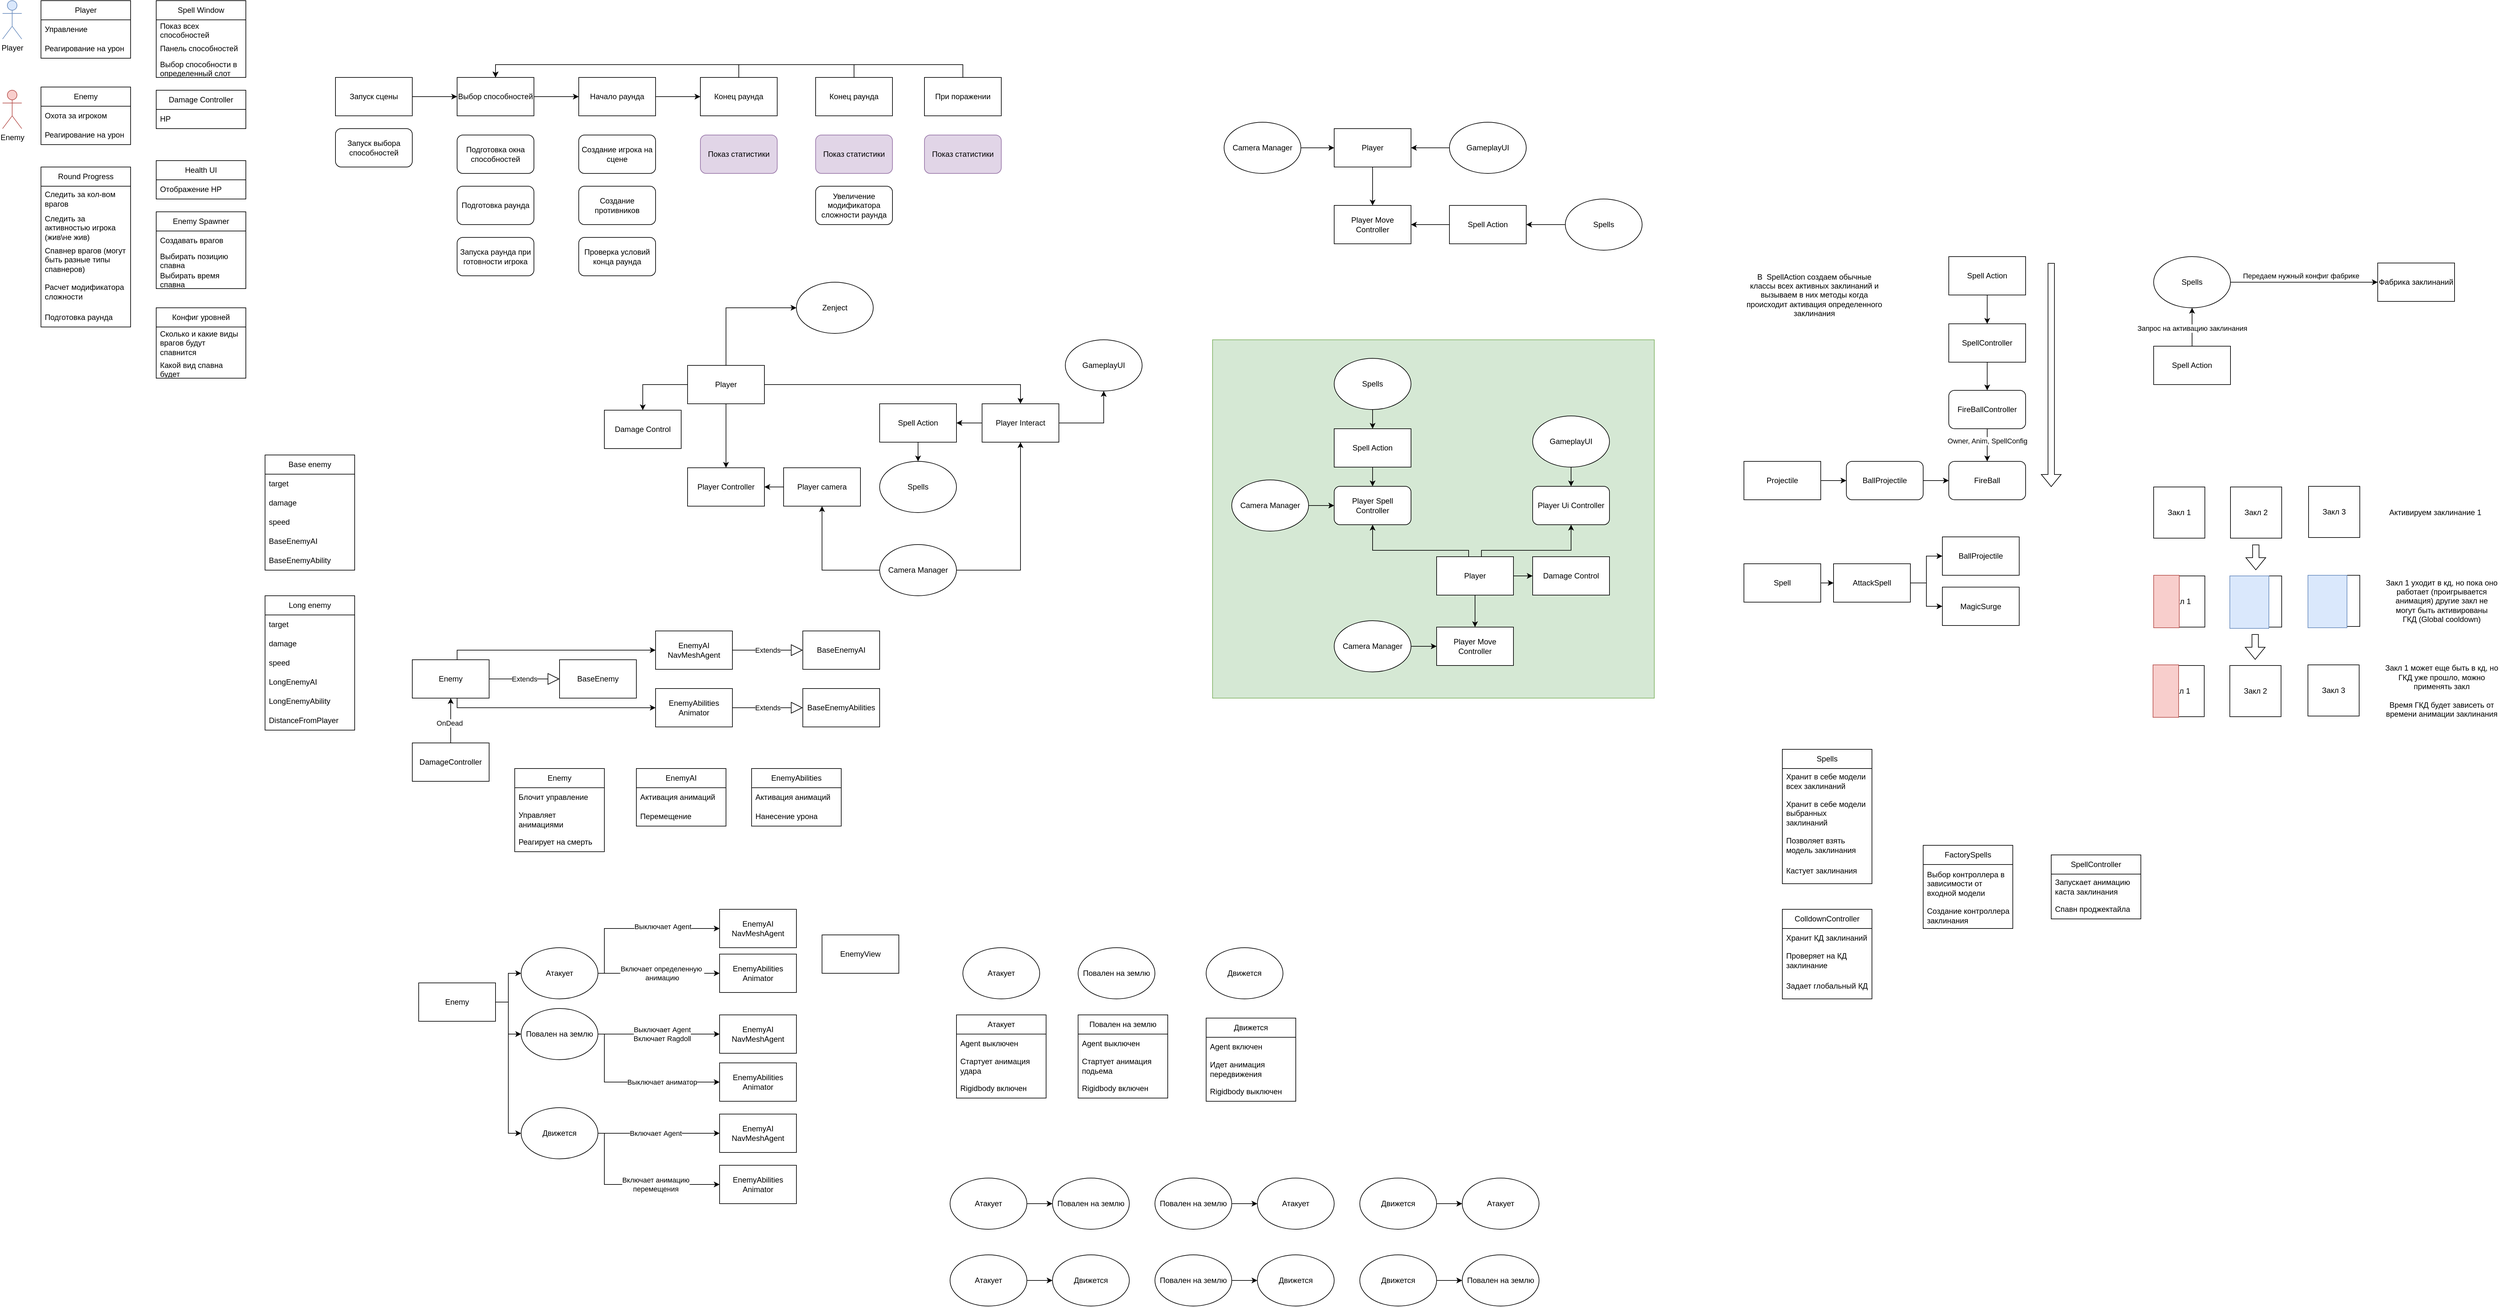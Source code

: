 <mxfile version="24.7.17">
  <diagram id="C5RBs43oDa-KdzZeNtuy" name="Page-1">
    <mxGraphModel dx="1434" dy="746" grid="1" gridSize="10" guides="1" tooltips="1" connect="1" arrows="1" fold="1" page="1" pageScale="1" pageWidth="827" pageHeight="1169" math="0" shadow="0">
      <root>
        <mxCell id="WIyWlLk6GJQsqaUBKTNV-0" />
        <mxCell id="WIyWlLk6GJQsqaUBKTNV-1" parent="WIyWlLk6GJQsqaUBKTNV-0" />
        <mxCell id="EWwGDBe5guj9ET8OLNVa-11" value="" style="rounded=0;whiteSpace=wrap;html=1;fillColor=#d5e8d4;strokeColor=#82b366;" parent="WIyWlLk6GJQsqaUBKTNV-1" vertex="1">
          <mxGeometry x="1930" y="650" width="690" height="560" as="geometry" />
        </mxCell>
        <mxCell id="EsLmKvPkKQl8elyAe4Gc-5" value="" style="edgeStyle=orthogonalEdgeStyle;rounded=0;orthogonalLoop=1;jettySize=auto;html=1;" parent="WIyWlLk6GJQsqaUBKTNV-1" source="EsLmKvPkKQl8elyAe4Gc-0" target="EsLmKvPkKQl8elyAe4Gc-1" edge="1">
          <mxGeometry relative="1" as="geometry" />
        </mxCell>
        <mxCell id="EsLmKvPkKQl8elyAe4Gc-0" value="Запуск сцены" style="rounded=0;whiteSpace=wrap;html=1;" parent="WIyWlLk6GJQsqaUBKTNV-1" vertex="1">
          <mxGeometry x="560" y="240" width="120" height="60" as="geometry" />
        </mxCell>
        <mxCell id="EsLmKvPkKQl8elyAe4Gc-6" value="" style="edgeStyle=orthogonalEdgeStyle;rounded=0;orthogonalLoop=1;jettySize=auto;html=1;" parent="WIyWlLk6GJQsqaUBKTNV-1" source="EsLmKvPkKQl8elyAe4Gc-1" target="EsLmKvPkKQl8elyAe4Gc-2" edge="1">
          <mxGeometry relative="1" as="geometry" />
        </mxCell>
        <mxCell id="EsLmKvPkKQl8elyAe4Gc-1" value="Выбор способностей" style="rounded=0;whiteSpace=wrap;html=1;" parent="WIyWlLk6GJQsqaUBKTNV-1" vertex="1">
          <mxGeometry x="750" y="240" width="120" height="60" as="geometry" />
        </mxCell>
        <mxCell id="EsLmKvPkKQl8elyAe4Gc-7" value="" style="edgeStyle=orthogonalEdgeStyle;rounded=0;orthogonalLoop=1;jettySize=auto;html=1;" parent="WIyWlLk6GJQsqaUBKTNV-1" source="EsLmKvPkKQl8elyAe4Gc-2" target="EsLmKvPkKQl8elyAe4Gc-3" edge="1">
          <mxGeometry relative="1" as="geometry" />
        </mxCell>
        <mxCell id="EsLmKvPkKQl8elyAe4Gc-2" value="Начало раунда" style="rounded=0;whiteSpace=wrap;html=1;" parent="WIyWlLk6GJQsqaUBKTNV-1" vertex="1">
          <mxGeometry x="940" y="240" width="120" height="60" as="geometry" />
        </mxCell>
        <mxCell id="EsLmKvPkKQl8elyAe4Gc-22" style="edgeStyle=orthogonalEdgeStyle;rounded=0;orthogonalLoop=1;jettySize=auto;html=1;entryX=0.5;entryY=0;entryDx=0;entryDy=0;" parent="WIyWlLk6GJQsqaUBKTNV-1" source="EsLmKvPkKQl8elyAe4Gc-3" target="EsLmKvPkKQl8elyAe4Gc-1" edge="1">
          <mxGeometry relative="1" as="geometry">
            <Array as="points">
              <mxPoint x="1190" y="220" />
              <mxPoint x="810" y="220" />
            </Array>
          </mxGeometry>
        </mxCell>
        <mxCell id="EsLmKvPkKQl8elyAe4Gc-3" value="Конец раунда" style="rounded=0;whiteSpace=wrap;html=1;" parent="WIyWlLk6GJQsqaUBKTNV-1" vertex="1">
          <mxGeometry x="1130" y="240" width="120" height="60" as="geometry" />
        </mxCell>
        <mxCell id="EsLmKvPkKQl8elyAe4Gc-12" value="Создание игрока на сцене" style="rounded=1;whiteSpace=wrap;html=1;" parent="WIyWlLk6GJQsqaUBKTNV-1" vertex="1">
          <mxGeometry x="940" y="330" width="120" height="60" as="geometry" />
        </mxCell>
        <mxCell id="EsLmKvPkKQl8elyAe4Gc-13" value="Запуск выбора способностей" style="rounded=1;whiteSpace=wrap;html=1;" parent="WIyWlLk6GJQsqaUBKTNV-1" vertex="1">
          <mxGeometry x="560" y="320" width="120" height="60" as="geometry" />
        </mxCell>
        <mxCell id="EsLmKvPkKQl8elyAe4Gc-14" value="Подготовка окна способностей" style="rounded=1;whiteSpace=wrap;html=1;" parent="WIyWlLk6GJQsqaUBKTNV-1" vertex="1">
          <mxGeometry x="750" y="330" width="120" height="60" as="geometry" />
        </mxCell>
        <mxCell id="EsLmKvPkKQl8elyAe4Gc-15" value="Запуска раунда при готовности игрока" style="rounded=1;whiteSpace=wrap;html=1;" parent="WIyWlLk6GJQsqaUBKTNV-1" vertex="1">
          <mxGeometry x="750" y="490" width="120" height="60" as="geometry" />
        </mxCell>
        <mxCell id="EsLmKvPkKQl8elyAe4Gc-16" value="Подготовка раунда" style="rounded=1;whiteSpace=wrap;html=1;" parent="WIyWlLk6GJQsqaUBKTNV-1" vertex="1">
          <mxGeometry x="750" y="410" width="120" height="60" as="geometry" />
        </mxCell>
        <mxCell id="EsLmKvPkKQl8elyAe4Gc-17" value="Создание противников" style="rounded=1;whiteSpace=wrap;html=1;" parent="WIyWlLk6GJQsqaUBKTNV-1" vertex="1">
          <mxGeometry x="940" y="410" width="120" height="60" as="geometry" />
        </mxCell>
        <mxCell id="EsLmKvPkKQl8elyAe4Gc-20" value="Проверка условий конца раунда" style="rounded=1;whiteSpace=wrap;html=1;" parent="WIyWlLk6GJQsqaUBKTNV-1" vertex="1">
          <mxGeometry x="940" y="490" width="120" height="60" as="geometry" />
        </mxCell>
        <mxCell id="EsLmKvPkKQl8elyAe4Gc-21" value="Показ статистики" style="rounded=1;whiteSpace=wrap;html=1;fillColor=#e1d5e7;strokeColor=#9673a6;" parent="WIyWlLk6GJQsqaUBKTNV-1" vertex="1">
          <mxGeometry x="1310" y="330" width="120" height="60" as="geometry" />
        </mxCell>
        <mxCell id="EsLmKvPkKQl8elyAe4Gc-24" value="Увеличение модификатора сложности раунда" style="rounded=1;whiteSpace=wrap;html=1;" parent="WIyWlLk6GJQsqaUBKTNV-1" vertex="1">
          <mxGeometry x="1310" y="410" width="120" height="60" as="geometry" />
        </mxCell>
        <mxCell id="EsLmKvPkKQl8elyAe4Gc-25" value="Player" style="shape=umlActor;verticalLabelPosition=bottom;verticalAlign=top;html=1;outlineConnect=0;fillColor=#dae8fc;strokeColor=#6c8ebf;" parent="WIyWlLk6GJQsqaUBKTNV-1" vertex="1">
          <mxGeometry x="40" y="120" width="30" height="60" as="geometry" />
        </mxCell>
        <mxCell id="EsLmKvPkKQl8elyAe4Gc-28" value="Player" style="swimlane;fontStyle=0;childLayout=stackLayout;horizontal=1;startSize=30;horizontalStack=0;resizeParent=1;resizeParentMax=0;resizeLast=0;collapsible=1;marginBottom=0;whiteSpace=wrap;html=1;" parent="WIyWlLk6GJQsqaUBKTNV-1" vertex="1">
          <mxGeometry x="100" y="120" width="140" height="90" as="geometry" />
        </mxCell>
        <mxCell id="EsLmKvPkKQl8elyAe4Gc-29" value="Управление" style="text;strokeColor=none;fillColor=none;align=left;verticalAlign=middle;spacingLeft=4;spacingRight=4;overflow=hidden;points=[[0,0.5],[1,0.5]];portConstraint=eastwest;rotatable=0;whiteSpace=wrap;html=1;" parent="EsLmKvPkKQl8elyAe4Gc-28" vertex="1">
          <mxGeometry y="30" width="140" height="30" as="geometry" />
        </mxCell>
        <mxCell id="IuTbLc52SN9VRo_euGwN-1" value="Реагирование на урон" style="text;strokeColor=none;fillColor=none;align=left;verticalAlign=middle;spacingLeft=4;spacingRight=4;overflow=hidden;points=[[0,0.5],[1,0.5]];portConstraint=eastwest;rotatable=0;whiteSpace=wrap;html=1;" parent="EsLmKvPkKQl8elyAe4Gc-28" vertex="1">
          <mxGeometry y="60" width="140" height="30" as="geometry" />
        </mxCell>
        <mxCell id="Cps7FGpNjQ_ABFfihYD9-0" value="Enemy" style="shape=umlActor;verticalLabelPosition=bottom;verticalAlign=top;html=1;outlineConnect=0;fillColor=#f8cecc;strokeColor=#b85450;" parent="WIyWlLk6GJQsqaUBKTNV-1" vertex="1">
          <mxGeometry x="40" y="260" width="30" height="60" as="geometry" />
        </mxCell>
        <mxCell id="Cps7FGpNjQ_ABFfihYD9-1" value="Enemy" style="swimlane;fontStyle=0;childLayout=stackLayout;horizontal=1;startSize=30;horizontalStack=0;resizeParent=1;resizeParentMax=0;resizeLast=0;collapsible=1;marginBottom=0;whiteSpace=wrap;html=1;" parent="WIyWlLk6GJQsqaUBKTNV-1" vertex="1">
          <mxGeometry x="100" y="255" width="140" height="90" as="geometry" />
        </mxCell>
        <mxCell id="Cps7FGpNjQ_ABFfihYD9-4" value="Охота за игроком" style="text;strokeColor=none;fillColor=none;align=left;verticalAlign=middle;spacingLeft=4;spacingRight=4;overflow=hidden;points=[[0,0.5],[1,0.5]];portConstraint=eastwest;rotatable=0;whiteSpace=wrap;html=1;" parent="Cps7FGpNjQ_ABFfihYD9-1" vertex="1">
          <mxGeometry y="30" width="140" height="30" as="geometry" />
        </mxCell>
        <mxCell id="IuTbLc52SN9VRo_euGwN-0" value="Реагирование на урон" style="text;strokeColor=none;fillColor=none;align=left;verticalAlign=middle;spacingLeft=4;spacingRight=4;overflow=hidden;points=[[0,0.5],[1,0.5]];portConstraint=eastwest;rotatable=0;whiteSpace=wrap;html=1;" parent="Cps7FGpNjQ_ABFfihYD9-1" vertex="1">
          <mxGeometry y="60" width="140" height="30" as="geometry" />
        </mxCell>
        <mxCell id="Cps7FGpNjQ_ABFfihYD9-6" value="Round Progress" style="swimlane;fontStyle=0;childLayout=stackLayout;horizontal=1;startSize=30;horizontalStack=0;resizeParent=1;resizeParentMax=0;resizeLast=0;collapsible=1;marginBottom=0;whiteSpace=wrap;html=1;" parent="WIyWlLk6GJQsqaUBKTNV-1" vertex="1">
          <mxGeometry x="100" y="380" width="140" height="250" as="geometry" />
        </mxCell>
        <mxCell id="Cps7FGpNjQ_ABFfihYD9-7" value="Следить за кол-вом врагов" style="text;strokeColor=none;fillColor=none;align=left;verticalAlign=middle;spacingLeft=4;spacingRight=4;overflow=hidden;points=[[0,0.5],[1,0.5]];portConstraint=eastwest;rotatable=0;whiteSpace=wrap;html=1;" parent="Cps7FGpNjQ_ABFfihYD9-6" vertex="1">
          <mxGeometry y="30" width="140" height="40" as="geometry" />
        </mxCell>
        <mxCell id="Cps7FGpNjQ_ABFfihYD9-8" value="Следить за активностью игрока (жив\не жив)" style="text;strokeColor=none;fillColor=none;align=left;verticalAlign=middle;spacingLeft=4;spacingRight=4;overflow=hidden;points=[[0,0.5],[1,0.5]];portConstraint=eastwest;rotatable=0;whiteSpace=wrap;html=1;" parent="Cps7FGpNjQ_ABFfihYD9-6" vertex="1">
          <mxGeometry y="70" width="140" height="50" as="geometry" />
        </mxCell>
        <mxCell id="Cps7FGpNjQ_ABFfihYD9-9" value="Спавнер врагов (могут быть разные типы спавнеров)" style="text;strokeColor=none;fillColor=none;align=left;verticalAlign=middle;spacingLeft=4;spacingRight=4;overflow=hidden;points=[[0,0.5],[1,0.5]];portConstraint=eastwest;rotatable=0;whiteSpace=wrap;html=1;" parent="Cps7FGpNjQ_ABFfihYD9-6" vertex="1">
          <mxGeometry y="120" width="140" height="50" as="geometry" />
        </mxCell>
        <mxCell id="Cps7FGpNjQ_ABFfihYD9-31" value="Расчет модификатора сложности" style="text;strokeColor=none;fillColor=none;align=left;verticalAlign=middle;spacingLeft=4;spacingRight=4;overflow=hidden;points=[[0,0.5],[1,0.5]];portConstraint=eastwest;rotatable=0;whiteSpace=wrap;html=1;" parent="Cps7FGpNjQ_ABFfihYD9-6" vertex="1">
          <mxGeometry y="170" width="140" height="50" as="geometry" />
        </mxCell>
        <mxCell id="Cps7FGpNjQ_ABFfihYD9-32" value="Подготовка раунда" style="text;strokeColor=none;fillColor=none;align=left;verticalAlign=middle;spacingLeft=4;spacingRight=4;overflow=hidden;points=[[0,0.5],[1,0.5]];portConstraint=eastwest;rotatable=0;whiteSpace=wrap;html=1;" parent="Cps7FGpNjQ_ABFfihYD9-6" vertex="1">
          <mxGeometry y="220" width="140" height="30" as="geometry" />
        </mxCell>
        <mxCell id="Cps7FGpNjQ_ABFfihYD9-10" value="Enemy Spawner" style="swimlane;fontStyle=0;childLayout=stackLayout;horizontal=1;startSize=30;horizontalStack=0;resizeParent=1;resizeParentMax=0;resizeLast=0;collapsible=1;marginBottom=0;whiteSpace=wrap;html=1;" parent="WIyWlLk6GJQsqaUBKTNV-1" vertex="1">
          <mxGeometry x="280" y="450" width="140" height="120" as="geometry" />
        </mxCell>
        <mxCell id="Cps7FGpNjQ_ABFfihYD9-11" value="Создавать врагов" style="text;strokeColor=none;fillColor=none;align=left;verticalAlign=middle;spacingLeft=4;spacingRight=4;overflow=hidden;points=[[0,0.5],[1,0.5]];portConstraint=eastwest;rotatable=0;whiteSpace=wrap;html=1;" parent="Cps7FGpNjQ_ABFfihYD9-10" vertex="1">
          <mxGeometry y="30" width="140" height="30" as="geometry" />
        </mxCell>
        <mxCell id="Cps7FGpNjQ_ABFfihYD9-12" value="Выбирать позицию спавна" style="text;strokeColor=none;fillColor=none;align=left;verticalAlign=middle;spacingLeft=4;spacingRight=4;overflow=hidden;points=[[0,0.5],[1,0.5]];portConstraint=eastwest;rotatable=0;whiteSpace=wrap;html=1;" parent="Cps7FGpNjQ_ABFfihYD9-10" vertex="1">
          <mxGeometry y="60" width="140" height="30" as="geometry" />
        </mxCell>
        <mxCell id="Cps7FGpNjQ_ABFfihYD9-13" value="Выбирать время спавна" style="text;strokeColor=none;fillColor=none;align=left;verticalAlign=middle;spacingLeft=4;spacingRight=4;overflow=hidden;points=[[0,0.5],[1,0.5]];portConstraint=eastwest;rotatable=0;whiteSpace=wrap;html=1;" parent="Cps7FGpNjQ_ABFfihYD9-10" vertex="1">
          <mxGeometry y="90" width="140" height="30" as="geometry" />
        </mxCell>
        <mxCell id="Cps7FGpNjQ_ABFfihYD9-14" value="Spell Window" style="swimlane;fontStyle=0;childLayout=stackLayout;horizontal=1;startSize=30;horizontalStack=0;resizeParent=1;resizeParentMax=0;resizeLast=0;collapsible=1;marginBottom=0;whiteSpace=wrap;html=1;" parent="WIyWlLk6GJQsqaUBKTNV-1" vertex="1">
          <mxGeometry x="280" y="120" width="140" height="120" as="geometry" />
        </mxCell>
        <mxCell id="Cps7FGpNjQ_ABFfihYD9-15" value="Показ всех способностей" style="text;strokeColor=none;fillColor=none;align=left;verticalAlign=middle;spacingLeft=4;spacingRight=4;overflow=hidden;points=[[0,0.5],[1,0.5]];portConstraint=eastwest;rotatable=0;whiteSpace=wrap;html=1;" parent="Cps7FGpNjQ_ABFfihYD9-14" vertex="1">
          <mxGeometry y="30" width="140" height="30" as="geometry" />
        </mxCell>
        <mxCell id="Cps7FGpNjQ_ABFfihYD9-16" value="Панель способностей" style="text;strokeColor=none;fillColor=none;align=left;verticalAlign=middle;spacingLeft=4;spacingRight=4;overflow=hidden;points=[[0,0.5],[1,0.5]];portConstraint=eastwest;rotatable=0;whiteSpace=wrap;html=1;" parent="Cps7FGpNjQ_ABFfihYD9-14" vertex="1">
          <mxGeometry y="60" width="140" height="30" as="geometry" />
        </mxCell>
        <mxCell id="Cps7FGpNjQ_ABFfihYD9-17" value="Выбор способности в определенный слот" style="text;strokeColor=none;fillColor=none;align=left;verticalAlign=middle;spacingLeft=4;spacingRight=4;overflow=hidden;points=[[0,0.5],[1,0.5]];portConstraint=eastwest;rotatable=0;whiteSpace=wrap;html=1;" parent="Cps7FGpNjQ_ABFfihYD9-14" vertex="1">
          <mxGeometry y="90" width="140" height="30" as="geometry" />
        </mxCell>
        <mxCell id="Cps7FGpNjQ_ABFfihYD9-19" value="Damage Controller" style="swimlane;fontStyle=0;childLayout=stackLayout;horizontal=1;startSize=30;horizontalStack=0;resizeParent=1;resizeParentMax=0;resizeLast=0;collapsible=1;marginBottom=0;whiteSpace=wrap;html=1;" parent="WIyWlLk6GJQsqaUBKTNV-1" vertex="1">
          <mxGeometry x="280" y="260" width="140" height="60" as="geometry" />
        </mxCell>
        <mxCell id="Cps7FGpNjQ_ABFfihYD9-20" value="HP" style="text;strokeColor=none;fillColor=none;align=left;verticalAlign=middle;spacingLeft=4;spacingRight=4;overflow=hidden;points=[[0,0.5],[1,0.5]];portConstraint=eastwest;rotatable=0;whiteSpace=wrap;html=1;" parent="Cps7FGpNjQ_ABFfihYD9-19" vertex="1">
          <mxGeometry y="30" width="140" height="30" as="geometry" />
        </mxCell>
        <mxCell id="Cps7FGpNjQ_ABFfihYD9-23" value="Health UI" style="swimlane;fontStyle=0;childLayout=stackLayout;horizontal=1;startSize=30;horizontalStack=0;resizeParent=1;resizeParentMax=0;resizeLast=0;collapsible=1;marginBottom=0;whiteSpace=wrap;html=1;" parent="WIyWlLk6GJQsqaUBKTNV-1" vertex="1">
          <mxGeometry x="280" y="370" width="140" height="60" as="geometry" />
        </mxCell>
        <mxCell id="Cps7FGpNjQ_ABFfihYD9-24" value="Отображение HP" style="text;strokeColor=none;fillColor=none;align=left;verticalAlign=middle;spacingLeft=4;spacingRight=4;overflow=hidden;points=[[0,0.5],[1,0.5]];portConstraint=eastwest;rotatable=0;whiteSpace=wrap;html=1;" parent="Cps7FGpNjQ_ABFfihYD9-23" vertex="1">
          <mxGeometry y="30" width="140" height="30" as="geometry" />
        </mxCell>
        <mxCell id="Cps7FGpNjQ_ABFfihYD9-35" style="edgeStyle=orthogonalEdgeStyle;rounded=0;orthogonalLoop=1;jettySize=auto;html=1;entryX=0.5;entryY=0;entryDx=0;entryDy=0;exitX=0.5;exitY=0;exitDx=0;exitDy=0;" parent="WIyWlLk6GJQsqaUBKTNV-1" source="Cps7FGpNjQ_ABFfihYD9-33" target="EsLmKvPkKQl8elyAe4Gc-1" edge="1">
          <mxGeometry relative="1" as="geometry">
            <Array as="points">
              <mxPoint x="1540" y="220" />
              <mxPoint x="810" y="220" />
            </Array>
          </mxGeometry>
        </mxCell>
        <mxCell id="Cps7FGpNjQ_ABFfihYD9-33" value="При поражении" style="rounded=0;whiteSpace=wrap;html=1;" parent="WIyWlLk6GJQsqaUBKTNV-1" vertex="1">
          <mxGeometry x="1480" y="240" width="120" height="60" as="geometry" />
        </mxCell>
        <mxCell id="Cps7FGpNjQ_ABFfihYD9-34" value="Показ статистики" style="rounded=1;whiteSpace=wrap;html=1;fillColor=#e1d5e7;strokeColor=#9673a6;" parent="WIyWlLk6GJQsqaUBKTNV-1" vertex="1">
          <mxGeometry x="1480" y="330" width="120" height="60" as="geometry" />
        </mxCell>
        <mxCell id="cP_do3qHN3ApBZHkMfs1-0" value="Конфиг уровней" style="swimlane;fontStyle=0;childLayout=stackLayout;horizontal=1;startSize=30;horizontalStack=0;resizeParent=1;resizeParentMax=0;resizeLast=0;collapsible=1;marginBottom=0;whiteSpace=wrap;html=1;" parent="WIyWlLk6GJQsqaUBKTNV-1" vertex="1">
          <mxGeometry x="280" y="600" width="140" height="110" as="geometry" />
        </mxCell>
        <mxCell id="cP_do3qHN3ApBZHkMfs1-1" value="Сколько и какие виды врагов будут спавнится" style="text;strokeColor=none;fillColor=none;align=left;verticalAlign=middle;spacingLeft=4;spacingRight=4;overflow=hidden;points=[[0,0.5],[1,0.5]];portConstraint=eastwest;rotatable=0;whiteSpace=wrap;html=1;" parent="cP_do3qHN3ApBZHkMfs1-0" vertex="1">
          <mxGeometry y="30" width="140" height="50" as="geometry" />
        </mxCell>
        <mxCell id="cP_do3qHN3ApBZHkMfs1-2" value="Какой вид спавна будет" style="text;strokeColor=none;fillColor=none;align=left;verticalAlign=middle;spacingLeft=4;spacingRight=4;overflow=hidden;points=[[0,0.5],[1,0.5]];portConstraint=eastwest;rotatable=0;whiteSpace=wrap;html=1;" parent="cP_do3qHN3ApBZHkMfs1-0" vertex="1">
          <mxGeometry y="80" width="140" height="30" as="geometry" />
        </mxCell>
        <mxCell id="cP_do3qHN3ApBZHkMfs1-4" value="Base enemy" style="swimlane;fontStyle=0;childLayout=stackLayout;horizontal=1;startSize=30;horizontalStack=0;resizeParent=1;resizeParentMax=0;resizeLast=0;collapsible=1;marginBottom=0;whiteSpace=wrap;html=1;" parent="WIyWlLk6GJQsqaUBKTNV-1" vertex="1">
          <mxGeometry x="450" y="830" width="140" height="180" as="geometry" />
        </mxCell>
        <mxCell id="cP_do3qHN3ApBZHkMfs1-17" value="target" style="text;strokeColor=none;fillColor=none;align=left;verticalAlign=middle;spacingLeft=4;spacingRight=4;overflow=hidden;points=[[0,0.5],[1,0.5]];portConstraint=eastwest;rotatable=0;whiteSpace=wrap;html=1;" parent="cP_do3qHN3ApBZHkMfs1-4" vertex="1">
          <mxGeometry y="30" width="140" height="30" as="geometry" />
        </mxCell>
        <mxCell id="cP_do3qHN3ApBZHkMfs1-5" value="damage" style="text;strokeColor=none;fillColor=none;align=left;verticalAlign=middle;spacingLeft=4;spacingRight=4;overflow=hidden;points=[[0,0.5],[1,0.5]];portConstraint=eastwest;rotatable=0;whiteSpace=wrap;html=1;" parent="cP_do3qHN3ApBZHkMfs1-4" vertex="1">
          <mxGeometry y="60" width="140" height="30" as="geometry" />
        </mxCell>
        <mxCell id="cP_do3qHN3ApBZHkMfs1-6" value="speed" style="text;strokeColor=none;fillColor=none;align=left;verticalAlign=middle;spacingLeft=4;spacingRight=4;overflow=hidden;points=[[0,0.5],[1,0.5]];portConstraint=eastwest;rotatable=0;whiteSpace=wrap;html=1;" parent="cP_do3qHN3ApBZHkMfs1-4" vertex="1">
          <mxGeometry y="90" width="140" height="30" as="geometry" />
        </mxCell>
        <mxCell id="cP_do3qHN3ApBZHkMfs1-7" value="BaseEnemyAI" style="text;strokeColor=none;fillColor=none;align=left;verticalAlign=middle;spacingLeft=4;spacingRight=4;overflow=hidden;points=[[0,0.5],[1,0.5]];portConstraint=eastwest;rotatable=0;whiteSpace=wrap;html=1;" parent="cP_do3qHN3ApBZHkMfs1-4" vertex="1">
          <mxGeometry y="120" width="140" height="30" as="geometry" />
        </mxCell>
        <mxCell id="cP_do3qHN3ApBZHkMfs1-12" value="BaseEnemyAbility" style="text;strokeColor=none;fillColor=none;align=left;verticalAlign=middle;spacingLeft=4;spacingRight=4;overflow=hidden;points=[[0,0.5],[1,0.5]];portConstraint=eastwest;rotatable=0;whiteSpace=wrap;html=1;" parent="cP_do3qHN3ApBZHkMfs1-4" vertex="1">
          <mxGeometry y="150" width="140" height="30" as="geometry" />
        </mxCell>
        <mxCell id="cP_do3qHN3ApBZHkMfs1-8" value="Long enemy" style="swimlane;fontStyle=0;childLayout=stackLayout;horizontal=1;startSize=30;horizontalStack=0;resizeParent=1;resizeParentMax=0;resizeLast=0;collapsible=1;marginBottom=0;whiteSpace=wrap;html=1;" parent="WIyWlLk6GJQsqaUBKTNV-1" vertex="1">
          <mxGeometry x="450" y="1050" width="140" height="210" as="geometry" />
        </mxCell>
        <mxCell id="cP_do3qHN3ApBZHkMfs1-16" value="target" style="text;strokeColor=none;fillColor=none;align=left;verticalAlign=middle;spacingLeft=4;spacingRight=4;overflow=hidden;points=[[0,0.5],[1,0.5]];portConstraint=eastwest;rotatable=0;whiteSpace=wrap;html=1;" parent="cP_do3qHN3ApBZHkMfs1-8" vertex="1">
          <mxGeometry y="30" width="140" height="30" as="geometry" />
        </mxCell>
        <mxCell id="cP_do3qHN3ApBZHkMfs1-9" value="damage" style="text;strokeColor=none;fillColor=none;align=left;verticalAlign=middle;spacingLeft=4;spacingRight=4;overflow=hidden;points=[[0,0.5],[1,0.5]];portConstraint=eastwest;rotatable=0;whiteSpace=wrap;html=1;" parent="cP_do3qHN3ApBZHkMfs1-8" vertex="1">
          <mxGeometry y="60" width="140" height="30" as="geometry" />
        </mxCell>
        <mxCell id="cP_do3qHN3ApBZHkMfs1-10" value="speed" style="text;strokeColor=none;fillColor=none;align=left;verticalAlign=middle;spacingLeft=4;spacingRight=4;overflow=hidden;points=[[0,0.5],[1,0.5]];portConstraint=eastwest;rotatable=0;whiteSpace=wrap;html=1;" parent="cP_do3qHN3ApBZHkMfs1-8" vertex="1">
          <mxGeometry y="90" width="140" height="30" as="geometry" />
        </mxCell>
        <mxCell id="cP_do3qHN3ApBZHkMfs1-11" value="LongEnemyAI" style="text;strokeColor=none;fillColor=none;align=left;verticalAlign=middle;spacingLeft=4;spacingRight=4;overflow=hidden;points=[[0,0.5],[1,0.5]];portConstraint=eastwest;rotatable=0;whiteSpace=wrap;html=1;" parent="cP_do3qHN3ApBZHkMfs1-8" vertex="1">
          <mxGeometry y="120" width="140" height="30" as="geometry" />
        </mxCell>
        <mxCell id="cP_do3qHN3ApBZHkMfs1-13" value="LongEnemyAbility" style="text;strokeColor=none;fillColor=none;align=left;verticalAlign=middle;spacingLeft=4;spacingRight=4;overflow=hidden;points=[[0,0.5],[1,0.5]];portConstraint=eastwest;rotatable=0;whiteSpace=wrap;html=1;" parent="cP_do3qHN3ApBZHkMfs1-8" vertex="1">
          <mxGeometry y="150" width="140" height="30" as="geometry" />
        </mxCell>
        <mxCell id="cP_do3qHN3ApBZHkMfs1-14" value="DistanceFromPlayer" style="text;strokeColor=none;fillColor=none;align=left;verticalAlign=middle;spacingLeft=4;spacingRight=4;overflow=hidden;points=[[0,0.5],[1,0.5]];portConstraint=eastwest;rotatable=0;whiteSpace=wrap;html=1;" parent="cP_do3qHN3ApBZHkMfs1-8" vertex="1">
          <mxGeometry y="180" width="140" height="30" as="geometry" />
        </mxCell>
        <mxCell id="tcsmRMBftj1bdcNWw6lL-1" style="edgeStyle=orthogonalEdgeStyle;rounded=0;orthogonalLoop=1;jettySize=auto;html=1;entryX=0.5;entryY=0;entryDx=0;entryDy=0;" parent="WIyWlLk6GJQsqaUBKTNV-1" source="tcsmRMBftj1bdcNWw6lL-0" target="EsLmKvPkKQl8elyAe4Gc-1" edge="1">
          <mxGeometry relative="1" as="geometry">
            <Array as="points">
              <mxPoint x="1370" y="220" />
              <mxPoint x="810" y="220" />
            </Array>
          </mxGeometry>
        </mxCell>
        <mxCell id="tcsmRMBftj1bdcNWw6lL-0" value="Конец раунда" style="rounded=0;whiteSpace=wrap;html=1;" parent="WIyWlLk6GJQsqaUBKTNV-1" vertex="1">
          <mxGeometry x="1310" y="240" width="120" height="60" as="geometry" />
        </mxCell>
        <mxCell id="tcsmRMBftj1bdcNWw6lL-2" value="Показ статистики" style="rounded=1;whiteSpace=wrap;html=1;fillColor=#e1d5e7;strokeColor=#9673a6;" parent="WIyWlLk6GJQsqaUBKTNV-1" vertex="1">
          <mxGeometry x="1130" y="330" width="120" height="60" as="geometry" />
        </mxCell>
        <mxCell id="ZOyvp2xZPfDbmurhSEkM-5" style="edgeStyle=orthogonalEdgeStyle;rounded=0;orthogonalLoop=1;jettySize=auto;html=1;entryX=0.5;entryY=0;entryDx=0;entryDy=0;exitX=0;exitY=0.5;exitDx=0;exitDy=0;" parent="WIyWlLk6GJQsqaUBKTNV-1" source="-eQjDRAVufOiuN67UnDZ-5" target="knchBpf7UNRF9fLHIUrH-5" edge="1">
          <mxGeometry relative="1" as="geometry">
            <mxPoint x="1110" y="720" as="sourcePoint" />
          </mxGeometry>
        </mxCell>
        <mxCell id="ZOyvp2xZPfDbmurhSEkM-7" style="edgeStyle=orthogonalEdgeStyle;rounded=0;orthogonalLoop=1;jettySize=auto;html=1;entryX=0.5;entryY=0;entryDx=0;entryDy=0;exitX=1;exitY=0.5;exitDx=0;exitDy=0;" parent="WIyWlLk6GJQsqaUBKTNV-1" source="-eQjDRAVufOiuN67UnDZ-5" target="ZOyvp2xZPfDbmurhSEkM-1" edge="1">
          <mxGeometry relative="1" as="geometry">
            <mxPoint x="1230" y="720" as="sourcePoint" />
          </mxGeometry>
        </mxCell>
        <mxCell id="ZOyvp2xZPfDbmurhSEkM-13" style="edgeStyle=orthogonalEdgeStyle;rounded=0;orthogonalLoop=1;jettySize=auto;html=1;entryX=0;entryY=0.5;entryDx=0;entryDy=0;exitX=0.5;exitY=0;exitDx=0;exitDy=0;" parent="WIyWlLk6GJQsqaUBKTNV-1" source="-eQjDRAVufOiuN67UnDZ-5" target="ZOyvp2xZPfDbmurhSEkM-12" edge="1">
          <mxGeometry relative="1" as="geometry">
            <Array as="points">
              <mxPoint x="1170" y="600" />
            </Array>
            <mxPoint x="1170" y="680" as="sourcePoint" />
          </mxGeometry>
        </mxCell>
        <mxCell id="knchBpf7UNRF9fLHIUrH-1" value="Player Controller" style="rounded=0;whiteSpace=wrap;html=1;" parent="WIyWlLk6GJQsqaUBKTNV-1" vertex="1">
          <mxGeometry x="1110" y="850" width="120" height="60" as="geometry" />
        </mxCell>
        <mxCell id="-eQjDRAVufOiuN67UnDZ-7" value="" style="edgeStyle=orthogonalEdgeStyle;rounded=0;orthogonalLoop=1;jettySize=auto;html=1;" parent="WIyWlLk6GJQsqaUBKTNV-1" source="knchBpf7UNRF9fLHIUrH-2" target="knchBpf7UNRF9fLHIUrH-1" edge="1">
          <mxGeometry relative="1" as="geometry" />
        </mxCell>
        <mxCell id="knchBpf7UNRF9fLHIUrH-2" value="Player camera" style="rounded=0;whiteSpace=wrap;html=1;" parent="WIyWlLk6GJQsqaUBKTNV-1" vertex="1">
          <mxGeometry x="1260" y="850" width="120" height="60" as="geometry" />
        </mxCell>
        <mxCell id="knchBpf7UNRF9fLHIUrH-5" value="Damage Control" style="rounded=0;whiteSpace=wrap;html=1;" parent="WIyWlLk6GJQsqaUBKTNV-1" vertex="1">
          <mxGeometry x="980" y="760" width="120" height="60" as="geometry" />
        </mxCell>
        <mxCell id="ZOyvp2xZPfDbmurhSEkM-15" value="" style="edgeStyle=orthogonalEdgeStyle;rounded=0;orthogonalLoop=1;jettySize=auto;html=1;" parent="WIyWlLk6GJQsqaUBKTNV-1" source="knchBpf7UNRF9fLHIUrH-6" target="ZOyvp2xZPfDbmurhSEkM-10" edge="1">
          <mxGeometry relative="1" as="geometry" />
        </mxCell>
        <mxCell id="knchBpf7UNRF9fLHIUrH-6" value="Spell Action" style="rounded=0;whiteSpace=wrap;html=1;" parent="WIyWlLk6GJQsqaUBKTNV-1" vertex="1">
          <mxGeometry x="1410" y="750" width="120" height="60" as="geometry" />
        </mxCell>
        <mxCell id="ZOyvp2xZPfDbmurhSEkM-9" style="edgeStyle=orthogonalEdgeStyle;rounded=0;orthogonalLoop=1;jettySize=auto;html=1;entryX=0.5;entryY=1;entryDx=0;entryDy=0;" parent="WIyWlLk6GJQsqaUBKTNV-1" source="ZOyvp2xZPfDbmurhSEkM-1" target="ZOyvp2xZPfDbmurhSEkM-8" edge="1">
          <mxGeometry relative="1" as="geometry" />
        </mxCell>
        <mxCell id="ZOyvp2xZPfDbmurhSEkM-14" value="" style="edgeStyle=orthogonalEdgeStyle;rounded=0;orthogonalLoop=1;jettySize=auto;html=1;" parent="WIyWlLk6GJQsqaUBKTNV-1" source="ZOyvp2xZPfDbmurhSEkM-1" target="knchBpf7UNRF9fLHIUrH-6" edge="1">
          <mxGeometry relative="1" as="geometry" />
        </mxCell>
        <mxCell id="ZOyvp2xZPfDbmurhSEkM-1" value="Player Interact" style="rounded=0;whiteSpace=wrap;html=1;" parent="WIyWlLk6GJQsqaUBKTNV-1" vertex="1">
          <mxGeometry x="1570" y="750" width="120" height="60" as="geometry" />
        </mxCell>
        <mxCell id="ZOyvp2xZPfDbmurhSEkM-8" value="GameplayUI" style="ellipse;whiteSpace=wrap;html=1;" parent="WIyWlLk6GJQsqaUBKTNV-1" vertex="1">
          <mxGeometry x="1700" y="650" width="120" height="80" as="geometry" />
        </mxCell>
        <mxCell id="ZOyvp2xZPfDbmurhSEkM-10" value="Spells" style="ellipse;whiteSpace=wrap;html=1;" parent="WIyWlLk6GJQsqaUBKTNV-1" vertex="1">
          <mxGeometry x="1410" y="840" width="120" height="80" as="geometry" />
        </mxCell>
        <mxCell id="ZOyvp2xZPfDbmurhSEkM-12" value="Zenject" style="ellipse;whiteSpace=wrap;html=1;" parent="WIyWlLk6GJQsqaUBKTNV-1" vertex="1">
          <mxGeometry x="1280" y="560" width="120" height="80" as="geometry" />
        </mxCell>
        <mxCell id="-eQjDRAVufOiuN67UnDZ-2" style="edgeStyle=orthogonalEdgeStyle;rounded=0;orthogonalLoop=1;jettySize=auto;html=1;entryX=0.5;entryY=1;entryDx=0;entryDy=0;exitX=1;exitY=0.5;exitDx=0;exitDy=0;" parent="WIyWlLk6GJQsqaUBKTNV-1" source="-eQjDRAVufOiuN67UnDZ-3" target="ZOyvp2xZPfDbmurhSEkM-1" edge="1">
          <mxGeometry relative="1" as="geometry">
            <mxPoint x="1530" y="1010" as="sourcePoint" />
          </mxGeometry>
        </mxCell>
        <mxCell id="-eQjDRAVufOiuN67UnDZ-4" style="edgeStyle=orthogonalEdgeStyle;rounded=0;orthogonalLoop=1;jettySize=auto;html=1;entryX=0.5;entryY=1;entryDx=0;entryDy=0;" parent="WIyWlLk6GJQsqaUBKTNV-1" source="-eQjDRAVufOiuN67UnDZ-3" target="knchBpf7UNRF9fLHIUrH-2" edge="1">
          <mxGeometry relative="1" as="geometry" />
        </mxCell>
        <mxCell id="-eQjDRAVufOiuN67UnDZ-3" value="Camera Manager" style="ellipse;whiteSpace=wrap;html=1;" parent="WIyWlLk6GJQsqaUBKTNV-1" vertex="1">
          <mxGeometry x="1410" y="970" width="120" height="80" as="geometry" />
        </mxCell>
        <mxCell id="-eQjDRAVufOiuN67UnDZ-6" value="" style="edgeStyle=orthogonalEdgeStyle;rounded=0;orthogonalLoop=1;jettySize=auto;html=1;" parent="WIyWlLk6GJQsqaUBKTNV-1" source="-eQjDRAVufOiuN67UnDZ-5" target="knchBpf7UNRF9fLHIUrH-1" edge="1">
          <mxGeometry relative="1" as="geometry" />
        </mxCell>
        <mxCell id="-eQjDRAVufOiuN67UnDZ-5" value="Player" style="rounded=0;whiteSpace=wrap;html=1;" parent="WIyWlLk6GJQsqaUBKTNV-1" vertex="1">
          <mxGeometry x="1110" y="690" width="120" height="60" as="geometry" />
        </mxCell>
        <mxCell id="-eQjDRAVufOiuN67UnDZ-8" value="Player Move Controller" style="rounded=0;whiteSpace=wrap;html=1;" parent="WIyWlLk6GJQsqaUBKTNV-1" vertex="1">
          <mxGeometry x="2280" y="1099" width="120" height="60" as="geometry" />
        </mxCell>
        <mxCell id="-eQjDRAVufOiuN67UnDZ-13" value="" style="edgeStyle=orthogonalEdgeStyle;rounded=0;orthogonalLoop=1;jettySize=auto;html=1;" parent="WIyWlLk6GJQsqaUBKTNV-1" source="-eQjDRAVufOiuN67UnDZ-10" target="-eQjDRAVufOiuN67UnDZ-12" edge="1">
          <mxGeometry relative="1" as="geometry" />
        </mxCell>
        <mxCell id="-eQjDRAVufOiuN67UnDZ-10" value="GameplayUI" style="ellipse;whiteSpace=wrap;html=1;" parent="WIyWlLk6GJQsqaUBKTNV-1" vertex="1">
          <mxGeometry x="2430" y="769" width="120" height="80" as="geometry" />
        </mxCell>
        <mxCell id="-eQjDRAVufOiuN67UnDZ-12" value="Player Ui Controller" style="rounded=1;whiteSpace=wrap;html=1;" parent="WIyWlLk6GJQsqaUBKTNV-1" vertex="1">
          <mxGeometry x="2430" y="879" width="120" height="60" as="geometry" />
        </mxCell>
        <mxCell id="-eQjDRAVufOiuN67UnDZ-15" value="Player Spell Controller" style="rounded=1;whiteSpace=wrap;html=1;" parent="WIyWlLk6GJQsqaUBKTNV-1" vertex="1">
          <mxGeometry x="2120" y="879" width="120" height="60" as="geometry" />
        </mxCell>
        <mxCell id="-eQjDRAVufOiuN67UnDZ-25" value="" style="edgeStyle=orthogonalEdgeStyle;rounded=0;orthogonalLoop=1;jettySize=auto;html=1;" parent="WIyWlLk6GJQsqaUBKTNV-1" source="-eQjDRAVufOiuN67UnDZ-17" target="-eQjDRAVufOiuN67UnDZ-24" edge="1">
          <mxGeometry relative="1" as="geometry" />
        </mxCell>
        <mxCell id="-eQjDRAVufOiuN67UnDZ-17" value="Spells" style="ellipse;whiteSpace=wrap;html=1;" parent="WIyWlLk6GJQsqaUBKTNV-1" vertex="1">
          <mxGeometry x="2120" y="679" width="120" height="80" as="geometry" />
        </mxCell>
        <mxCell id="-eQjDRAVufOiuN67UnDZ-21" value="" style="edgeStyle=orthogonalEdgeStyle;rounded=0;orthogonalLoop=1;jettySize=auto;html=1;" parent="WIyWlLk6GJQsqaUBKTNV-1" source="-eQjDRAVufOiuN67UnDZ-20" target="-eQjDRAVufOiuN67UnDZ-15" edge="1">
          <mxGeometry relative="1" as="geometry" />
        </mxCell>
        <mxCell id="-eQjDRAVufOiuN67UnDZ-20" value="Camera Manager" style="ellipse;whiteSpace=wrap;html=1;" parent="WIyWlLk6GJQsqaUBKTNV-1" vertex="1">
          <mxGeometry x="1960" y="869" width="120" height="80" as="geometry" />
        </mxCell>
        <mxCell id="-eQjDRAVufOiuN67UnDZ-23" value="" style="edgeStyle=orthogonalEdgeStyle;rounded=0;orthogonalLoop=1;jettySize=auto;html=1;" parent="WIyWlLk6GJQsqaUBKTNV-1" source="-eQjDRAVufOiuN67UnDZ-22" target="-eQjDRAVufOiuN67UnDZ-8" edge="1">
          <mxGeometry relative="1" as="geometry" />
        </mxCell>
        <mxCell id="-eQjDRAVufOiuN67UnDZ-22" value="Camera Manager" style="ellipse;whiteSpace=wrap;html=1;" parent="WIyWlLk6GJQsqaUBKTNV-1" vertex="1">
          <mxGeometry x="2120" y="1089" width="120" height="80" as="geometry" />
        </mxCell>
        <mxCell id="-eQjDRAVufOiuN67UnDZ-26" value="" style="edgeStyle=orthogonalEdgeStyle;rounded=0;orthogonalLoop=1;jettySize=auto;html=1;" parent="WIyWlLk6GJQsqaUBKTNV-1" source="-eQjDRAVufOiuN67UnDZ-24" target="-eQjDRAVufOiuN67UnDZ-15" edge="1">
          <mxGeometry relative="1" as="geometry" />
        </mxCell>
        <mxCell id="-eQjDRAVufOiuN67UnDZ-24" value="Spell Action" style="rounded=0;whiteSpace=wrap;html=1;" parent="WIyWlLk6GJQsqaUBKTNV-1" vertex="1">
          <mxGeometry x="2120" y="789" width="120" height="60" as="geometry" />
        </mxCell>
        <mxCell id="-eQjDRAVufOiuN67UnDZ-29" value="" style="edgeStyle=orthogonalEdgeStyle;rounded=0;orthogonalLoop=1;jettySize=auto;html=1;" parent="WIyWlLk6GJQsqaUBKTNV-1" source="-eQjDRAVufOiuN67UnDZ-27" target="-eQjDRAVufOiuN67UnDZ-8" edge="1">
          <mxGeometry relative="1" as="geometry" />
        </mxCell>
        <mxCell id="-eQjDRAVufOiuN67UnDZ-31" value="" style="edgeStyle=orthogonalEdgeStyle;rounded=0;orthogonalLoop=1;jettySize=auto;html=1;" parent="WIyWlLk6GJQsqaUBKTNV-1" source="-eQjDRAVufOiuN67UnDZ-27" target="-eQjDRAVufOiuN67UnDZ-30" edge="1">
          <mxGeometry relative="1" as="geometry" />
        </mxCell>
        <mxCell id="-eQjDRAVufOiuN67UnDZ-32" style="edgeStyle=orthogonalEdgeStyle;rounded=0;orthogonalLoop=1;jettySize=auto;html=1;entryX=0.5;entryY=1;entryDx=0;entryDy=0;" parent="WIyWlLk6GJQsqaUBKTNV-1" source="-eQjDRAVufOiuN67UnDZ-27" target="-eQjDRAVufOiuN67UnDZ-12" edge="1">
          <mxGeometry relative="1" as="geometry">
            <Array as="points">
              <mxPoint x="2350" y="979" />
              <mxPoint x="2490" y="979" />
            </Array>
          </mxGeometry>
        </mxCell>
        <mxCell id="-eQjDRAVufOiuN67UnDZ-33" style="edgeStyle=orthogonalEdgeStyle;rounded=0;orthogonalLoop=1;jettySize=auto;html=1;entryX=0.5;entryY=1;entryDx=0;entryDy=0;" parent="WIyWlLk6GJQsqaUBKTNV-1" source="-eQjDRAVufOiuN67UnDZ-27" target="-eQjDRAVufOiuN67UnDZ-15" edge="1">
          <mxGeometry relative="1" as="geometry">
            <Array as="points">
              <mxPoint x="2330" y="979" />
              <mxPoint x="2180" y="979" />
            </Array>
          </mxGeometry>
        </mxCell>
        <mxCell id="-eQjDRAVufOiuN67UnDZ-27" value="Player" style="rounded=0;whiteSpace=wrap;html=1;" parent="WIyWlLk6GJQsqaUBKTNV-1" vertex="1">
          <mxGeometry x="2280" y="989" width="120" height="60" as="geometry" />
        </mxCell>
        <mxCell id="-eQjDRAVufOiuN67UnDZ-30" value="Damage Control" style="rounded=0;whiteSpace=wrap;html=1;" parent="WIyWlLk6GJQsqaUBKTNV-1" vertex="1">
          <mxGeometry x="2430" y="989" width="120" height="60" as="geometry" />
        </mxCell>
        <mxCell id="EWwGDBe5guj9ET8OLNVa-5" value="" style="edgeStyle=orthogonalEdgeStyle;rounded=0;orthogonalLoop=1;jettySize=auto;html=1;" parent="WIyWlLk6GJQsqaUBKTNV-1" source="EWwGDBe5guj9ET8OLNVa-0" target="EWwGDBe5guj9ET8OLNVa-4" edge="1">
          <mxGeometry relative="1" as="geometry" />
        </mxCell>
        <mxCell id="EWwGDBe5guj9ET8OLNVa-0" value="Player" style="rounded=0;whiteSpace=wrap;html=1;" parent="WIyWlLk6GJQsqaUBKTNV-1" vertex="1">
          <mxGeometry x="2120" y="320" width="120" height="60" as="geometry" />
        </mxCell>
        <mxCell id="EWwGDBe5guj9ET8OLNVa-10" value="" style="edgeStyle=orthogonalEdgeStyle;rounded=0;orthogonalLoop=1;jettySize=auto;html=1;" parent="WIyWlLk6GJQsqaUBKTNV-1" source="EWwGDBe5guj9ET8OLNVa-1" target="EWwGDBe5guj9ET8OLNVa-8" edge="1">
          <mxGeometry relative="1" as="geometry" />
        </mxCell>
        <mxCell id="EWwGDBe5guj9ET8OLNVa-1" value="Spells" style="ellipse;whiteSpace=wrap;html=1;" parent="WIyWlLk6GJQsqaUBKTNV-1" vertex="1">
          <mxGeometry x="2481" y="430" width="120" height="80" as="geometry" />
        </mxCell>
        <mxCell id="EWwGDBe5guj9ET8OLNVa-7" value="" style="edgeStyle=orthogonalEdgeStyle;rounded=0;orthogonalLoop=1;jettySize=auto;html=1;" parent="WIyWlLk6GJQsqaUBKTNV-1" source="EWwGDBe5guj9ET8OLNVa-2" target="EWwGDBe5guj9ET8OLNVa-0" edge="1">
          <mxGeometry relative="1" as="geometry" />
        </mxCell>
        <mxCell id="EWwGDBe5guj9ET8OLNVa-2" value="Camera Manager" style="ellipse;whiteSpace=wrap;html=1;" parent="WIyWlLk6GJQsqaUBKTNV-1" vertex="1">
          <mxGeometry x="1948" y="310" width="120" height="80" as="geometry" />
        </mxCell>
        <mxCell id="EWwGDBe5guj9ET8OLNVa-6" value="" style="edgeStyle=orthogonalEdgeStyle;rounded=0;orthogonalLoop=1;jettySize=auto;html=1;" parent="WIyWlLk6GJQsqaUBKTNV-1" source="EWwGDBe5guj9ET8OLNVa-3" target="EWwGDBe5guj9ET8OLNVa-0" edge="1">
          <mxGeometry relative="1" as="geometry" />
        </mxCell>
        <mxCell id="EWwGDBe5guj9ET8OLNVa-3" value="GameplayUI" style="ellipse;whiteSpace=wrap;html=1;" parent="WIyWlLk6GJQsqaUBKTNV-1" vertex="1">
          <mxGeometry x="2300" y="310" width="120" height="80" as="geometry" />
        </mxCell>
        <mxCell id="EWwGDBe5guj9ET8OLNVa-4" value="Player Move Controller" style="rounded=0;whiteSpace=wrap;html=1;" parent="WIyWlLk6GJQsqaUBKTNV-1" vertex="1">
          <mxGeometry x="2120" y="440" width="120" height="60" as="geometry" />
        </mxCell>
        <mxCell id="EWwGDBe5guj9ET8OLNVa-9" value="" style="edgeStyle=orthogonalEdgeStyle;rounded=0;orthogonalLoop=1;jettySize=auto;html=1;" parent="WIyWlLk6GJQsqaUBKTNV-1" source="EWwGDBe5guj9ET8OLNVa-8" target="EWwGDBe5guj9ET8OLNVa-4" edge="1">
          <mxGeometry relative="1" as="geometry" />
        </mxCell>
        <mxCell id="EWwGDBe5guj9ET8OLNVa-8" value="Spell Action" style="rounded=0;whiteSpace=wrap;html=1;" parent="WIyWlLk6GJQsqaUBKTNV-1" vertex="1">
          <mxGeometry x="2300" y="440" width="120" height="60" as="geometry" />
        </mxCell>
        <mxCell id="M8njL5K_-_oq8XYEGS96-3" value="" style="edgeStyle=orthogonalEdgeStyle;rounded=0;orthogonalLoop=1;jettySize=auto;html=1;" parent="WIyWlLk6GJQsqaUBKTNV-1" source="M8njL5K_-_oq8XYEGS96-0" target="M8njL5K_-_oq8XYEGS96-2" edge="1">
          <mxGeometry relative="1" as="geometry" />
        </mxCell>
        <mxCell id="M8njL5K_-_oq8XYEGS96-0" value="Projectile" style="rounded=0;whiteSpace=wrap;html=1;" parent="WIyWlLk6GJQsqaUBKTNV-1" vertex="1">
          <mxGeometry x="2760" y="840" width="120" height="60" as="geometry" />
        </mxCell>
        <mxCell id="M8njL5K_-_oq8XYEGS96-5" value="" style="edgeStyle=orthogonalEdgeStyle;rounded=0;orthogonalLoop=1;jettySize=auto;html=1;" parent="WIyWlLk6GJQsqaUBKTNV-1" source="M8njL5K_-_oq8XYEGS96-2" target="M8njL5K_-_oq8XYEGS96-4" edge="1">
          <mxGeometry relative="1" as="geometry" />
        </mxCell>
        <mxCell id="M8njL5K_-_oq8XYEGS96-2" value="BallProjectile" style="rounded=1;whiteSpace=wrap;html=1;" parent="WIyWlLk6GJQsqaUBKTNV-1" vertex="1">
          <mxGeometry x="2920" y="840" width="120" height="60" as="geometry" />
        </mxCell>
        <mxCell id="M8njL5K_-_oq8XYEGS96-4" value="FireBall" style="rounded=1;whiteSpace=wrap;html=1;" parent="WIyWlLk6GJQsqaUBKTNV-1" vertex="1">
          <mxGeometry x="3080" y="840" width="120" height="60" as="geometry" />
        </mxCell>
        <mxCell id="M8njL5K_-_oq8XYEGS96-7" style="edgeStyle=orthogonalEdgeStyle;rounded=0;orthogonalLoop=1;jettySize=auto;html=1;exitX=0.5;exitY=1;exitDx=0;exitDy=0;" parent="WIyWlLk6GJQsqaUBKTNV-1" source="M8njL5K_-_oq8XYEGS96-6" target="M8njL5K_-_oq8XYEGS96-4" edge="1">
          <mxGeometry relative="1" as="geometry" />
        </mxCell>
        <mxCell id="M8njL5K_-_oq8XYEGS96-8" value="Owner, Anim, SpellConfig" style="edgeLabel;html=1;align=center;verticalAlign=middle;resizable=0;points=[];" parent="M8njL5K_-_oq8XYEGS96-7" vertex="1" connectable="0">
          <mxGeometry x="-0.272" relative="1" as="geometry">
            <mxPoint as="offset" />
          </mxGeometry>
        </mxCell>
        <mxCell id="M8njL5K_-_oq8XYEGS96-6" value="FireBallController" style="rounded=1;whiteSpace=wrap;html=1;" parent="WIyWlLk6GJQsqaUBKTNV-1" vertex="1">
          <mxGeometry x="3080" y="729" width="120" height="60" as="geometry" />
        </mxCell>
        <mxCell id="3jEo88Ita_pK0zgPJ5Qr-3" value="" style="edgeStyle=orthogonalEdgeStyle;rounded=0;orthogonalLoop=1;jettySize=auto;html=1;" parent="WIyWlLk6GJQsqaUBKTNV-1" source="3jEo88Ita_pK0zgPJ5Qr-0" target="M8njL5K_-_oq8XYEGS96-6" edge="1">
          <mxGeometry relative="1" as="geometry" />
        </mxCell>
        <mxCell id="3jEo88Ita_pK0zgPJ5Qr-0" value="SpellController" style="rounded=0;whiteSpace=wrap;html=1;" parent="WIyWlLk6GJQsqaUBKTNV-1" vertex="1">
          <mxGeometry x="3080" y="625" width="120" height="60" as="geometry" />
        </mxCell>
        <mxCell id="3jEo88Ita_pK0zgPJ5Qr-5" value="" style="edgeStyle=orthogonalEdgeStyle;rounded=0;orthogonalLoop=1;jettySize=auto;html=1;" parent="WIyWlLk6GJQsqaUBKTNV-1" source="3jEo88Ita_pK0zgPJ5Qr-4" target="3jEo88Ita_pK0zgPJ5Qr-0" edge="1">
          <mxGeometry relative="1" as="geometry" />
        </mxCell>
        <mxCell id="3jEo88Ita_pK0zgPJ5Qr-4" value="Spell Action" style="rounded=0;whiteSpace=wrap;html=1;" parent="WIyWlLk6GJQsqaUBKTNV-1" vertex="1">
          <mxGeometry x="3080" y="520" width="120" height="60" as="geometry" />
        </mxCell>
        <mxCell id="3jEo88Ita_pK0zgPJ5Qr-6" value="" style="shape=flexArrow;endArrow=classic;html=1;rounded=0;" parent="WIyWlLk6GJQsqaUBKTNV-1" edge="1">
          <mxGeometry width="50" height="50" relative="1" as="geometry">
            <mxPoint x="3240" y="530" as="sourcePoint" />
            <mxPoint x="3240" y="880" as="targetPoint" />
          </mxGeometry>
        </mxCell>
        <mxCell id="CzBxCU9g4txhyeJvgo_D-0" value="В&amp;nbsp; SpellAction создаем обычные классы всех активных заклинаний и вызываем в них методы когда происходит активация определенного заклинания" style="text;html=1;align=center;verticalAlign=middle;whiteSpace=wrap;rounded=0;" parent="WIyWlLk6GJQsqaUBKTNV-1" vertex="1">
          <mxGeometry x="2760" y="520" width="220" height="120" as="geometry" />
        </mxCell>
        <mxCell id="OCq0OnNYbWX01t8ZmXER-1" value="" style="edgeStyle=orthogonalEdgeStyle;rounded=0;orthogonalLoop=1;jettySize=auto;html=1;" parent="WIyWlLk6GJQsqaUBKTNV-1" source="ZzF_akA_T3d2tdXg7JUX-0" target="OCq0OnNYbWX01t8ZmXER-0" edge="1">
          <mxGeometry relative="1" as="geometry" />
        </mxCell>
        <mxCell id="OCq0OnNYbWX01t8ZmXER-2" value="Передаем нужный конфиг фабрике" style="edgeLabel;html=1;align=center;verticalAlign=middle;resizable=0;points=[];" parent="OCq0OnNYbWX01t8ZmXER-1" vertex="1" connectable="0">
          <mxGeometry x="-0.513" y="-3" relative="1" as="geometry">
            <mxPoint x="54" y="-13" as="offset" />
          </mxGeometry>
        </mxCell>
        <mxCell id="ZzF_akA_T3d2tdXg7JUX-0" value="Spells" style="ellipse;whiteSpace=wrap;html=1;" parent="WIyWlLk6GJQsqaUBKTNV-1" vertex="1">
          <mxGeometry x="3400" y="520" width="120" height="80" as="geometry" />
        </mxCell>
        <mxCell id="ZzF_akA_T3d2tdXg7JUX-3" value="" style="edgeStyle=orthogonalEdgeStyle;rounded=0;orthogonalLoop=1;jettySize=auto;html=1;" parent="WIyWlLk6GJQsqaUBKTNV-1" source="ZzF_akA_T3d2tdXg7JUX-1" target="ZzF_akA_T3d2tdXg7JUX-0" edge="1">
          <mxGeometry relative="1" as="geometry" />
        </mxCell>
        <mxCell id="ZzF_akA_T3d2tdXg7JUX-4" value="Запрос на активацию заклинания" style="edgeLabel;html=1;align=center;verticalAlign=middle;resizable=0;points=[];" parent="ZzF_akA_T3d2tdXg7JUX-3" vertex="1" connectable="0">
          <mxGeometry x="-0.05" relative="1" as="geometry">
            <mxPoint as="offset" />
          </mxGeometry>
        </mxCell>
        <mxCell id="ZzF_akA_T3d2tdXg7JUX-1" value="Spell Action" style="rounded=0;whiteSpace=wrap;html=1;" parent="WIyWlLk6GJQsqaUBKTNV-1" vertex="1">
          <mxGeometry x="3400" y="660" width="120" height="60" as="geometry" />
        </mxCell>
        <mxCell id="OCq0OnNYbWX01t8ZmXER-0" value="Фабрика заклинаний" style="rounded=0;whiteSpace=wrap;html=1;" parent="WIyWlLk6GJQsqaUBKTNV-1" vertex="1">
          <mxGeometry x="3750" y="530" width="120" height="60" as="geometry" />
        </mxCell>
        <mxCell id="OCq0OnNYbWX01t8ZmXER-3" value="Закл 1" style="whiteSpace=wrap;html=1;aspect=fixed;" parent="WIyWlLk6GJQsqaUBKTNV-1" vertex="1">
          <mxGeometry x="3400" y="880" width="80" height="80" as="geometry" />
        </mxCell>
        <mxCell id="OCq0OnNYbWX01t8ZmXER-4" value="Закл 2" style="whiteSpace=wrap;html=1;aspect=fixed;" parent="WIyWlLk6GJQsqaUBKTNV-1" vertex="1">
          <mxGeometry x="3520" y="880" width="80" height="80" as="geometry" />
        </mxCell>
        <mxCell id="OCq0OnNYbWX01t8ZmXER-5" value="Закл 3" style="whiteSpace=wrap;html=1;aspect=fixed;" parent="WIyWlLk6GJQsqaUBKTNV-1" vertex="1">
          <mxGeometry x="3642" y="879" width="80" height="80" as="geometry" />
        </mxCell>
        <mxCell id="OCq0OnNYbWX01t8ZmXER-6" value="Закл 1" style="whiteSpace=wrap;html=1;aspect=fixed;" parent="WIyWlLk6GJQsqaUBKTNV-1" vertex="1">
          <mxGeometry x="3400" y="1019" width="80" height="80" as="geometry" />
        </mxCell>
        <mxCell id="OCq0OnNYbWX01t8ZmXER-7" value="Закл 2" style="whiteSpace=wrap;html=1;aspect=fixed;" parent="WIyWlLk6GJQsqaUBKTNV-1" vertex="1">
          <mxGeometry x="3520" y="1019" width="80" height="80" as="geometry" />
        </mxCell>
        <mxCell id="OCq0OnNYbWX01t8ZmXER-8" value="Закл 3" style="whiteSpace=wrap;html=1;aspect=fixed;" parent="WIyWlLk6GJQsqaUBKTNV-1" vertex="1">
          <mxGeometry x="3642" y="1018" width="80" height="80" as="geometry" />
        </mxCell>
        <mxCell id="OCq0OnNYbWX01t8ZmXER-9" value="" style="shape=flexArrow;endArrow=classic;html=1;rounded=0;" parent="WIyWlLk6GJQsqaUBKTNV-1" edge="1">
          <mxGeometry width="50" height="50" relative="1" as="geometry">
            <mxPoint x="3559.58" y="970" as="sourcePoint" />
            <mxPoint x="3559.58" y="1010" as="targetPoint" />
          </mxGeometry>
        </mxCell>
        <mxCell id="OCq0OnNYbWX01t8ZmXER-10" value="Закл 1" style="whiteSpace=wrap;html=1;aspect=fixed;" parent="WIyWlLk6GJQsqaUBKTNV-1" vertex="1">
          <mxGeometry x="3399" y="1159" width="80" height="80" as="geometry" />
        </mxCell>
        <mxCell id="OCq0OnNYbWX01t8ZmXER-11" value="Закл 2" style="whiteSpace=wrap;html=1;aspect=fixed;" parent="WIyWlLk6GJQsqaUBKTNV-1" vertex="1">
          <mxGeometry x="3519" y="1159" width="80" height="80" as="geometry" />
        </mxCell>
        <mxCell id="OCq0OnNYbWX01t8ZmXER-12" value="Закл 3" style="whiteSpace=wrap;html=1;aspect=fixed;" parent="WIyWlLk6GJQsqaUBKTNV-1" vertex="1">
          <mxGeometry x="3641" y="1158" width="80" height="80" as="geometry" />
        </mxCell>
        <mxCell id="OCq0OnNYbWX01t8ZmXER-13" value="" style="shape=flexArrow;endArrow=classic;html=1;rounded=0;" parent="WIyWlLk6GJQsqaUBKTNV-1" edge="1">
          <mxGeometry width="50" height="50" relative="1" as="geometry">
            <mxPoint x="3558.58" y="1110" as="sourcePoint" />
            <mxPoint x="3558.58" y="1150" as="targetPoint" />
          </mxGeometry>
        </mxCell>
        <mxCell id="OCq0OnNYbWX01t8ZmXER-15" value="" style="rounded=0;whiteSpace=wrap;html=1;fillColor=#f8cecc;strokeColor=#b85450;" parent="WIyWlLk6GJQsqaUBKTNV-1" vertex="1">
          <mxGeometry x="3400" y="1018" width="40" height="82" as="geometry" />
        </mxCell>
        <mxCell id="OCq0OnNYbWX01t8ZmXER-16" value="Активируем заклинание 1" style="text;html=1;align=center;verticalAlign=middle;whiteSpace=wrap;rounded=0;" parent="WIyWlLk6GJQsqaUBKTNV-1" vertex="1">
          <mxGeometry x="3750" y="905" width="180" height="30" as="geometry" />
        </mxCell>
        <mxCell id="OCq0OnNYbWX01t8ZmXER-17" value="Закл 1 уходит в кд, но пока оно работает (проигрывается анимация) другие закл не могут быть активированы&lt;div&gt;ГКД (Global cooldown)&lt;/div&gt;" style="text;html=1;align=center;verticalAlign=middle;whiteSpace=wrap;rounded=0;" parent="WIyWlLk6GJQsqaUBKTNV-1" vertex="1">
          <mxGeometry x="3760" y="1019.5" width="180" height="77" as="geometry" />
        </mxCell>
        <mxCell id="OCq0OnNYbWX01t8ZmXER-19" value="" style="rounded=0;whiteSpace=wrap;html=1;fillColor=#dae8fc;strokeColor=#6c8ebf;" parent="WIyWlLk6GJQsqaUBKTNV-1" vertex="1">
          <mxGeometry x="3519" y="1019" width="61" height="82" as="geometry" />
        </mxCell>
        <mxCell id="OCq0OnNYbWX01t8ZmXER-20" value="" style="rounded=0;whiteSpace=wrap;html=1;fillColor=#dae8fc;strokeColor=#6c8ebf;" parent="WIyWlLk6GJQsqaUBKTNV-1" vertex="1">
          <mxGeometry x="3641" y="1018" width="61" height="82" as="geometry" />
        </mxCell>
        <mxCell id="OCq0OnNYbWX01t8ZmXER-21" value="" style="rounded=0;whiteSpace=wrap;html=1;fillColor=#f8cecc;strokeColor=#b85450;" parent="WIyWlLk6GJQsqaUBKTNV-1" vertex="1">
          <mxGeometry x="3399" y="1158" width="40" height="82" as="geometry" />
        </mxCell>
        <mxCell id="OCq0OnNYbWX01t8ZmXER-22" value="Закл 1 может еще быть в кд, но ГКД уже прошло, можно применять закл&lt;div&gt;&lt;br&gt;&lt;/div&gt;&lt;div&gt;Время ГКД будет зависеть от времени анимации заклинания&lt;/div&gt;" style="text;html=1;align=center;verticalAlign=middle;whiteSpace=wrap;rounded=0;" parent="WIyWlLk6GJQsqaUBKTNV-1" vertex="1">
          <mxGeometry x="3760" y="1158" width="180" height="82" as="geometry" />
        </mxCell>
        <mxCell id="_5UatFdoYQuRfR0SVw_J-2" value="Spells" style="swimlane;fontStyle=0;childLayout=stackLayout;horizontal=1;startSize=30;horizontalStack=0;resizeParent=1;resizeParentMax=0;resizeLast=0;collapsible=1;marginBottom=0;whiteSpace=wrap;html=1;" parent="WIyWlLk6GJQsqaUBKTNV-1" vertex="1">
          <mxGeometry x="2820" y="1290" width="140" height="210" as="geometry" />
        </mxCell>
        <mxCell id="_5UatFdoYQuRfR0SVw_J-3" value="Хранит в себе модели всех заклинаний" style="text;strokeColor=none;fillColor=none;align=left;verticalAlign=middle;spacingLeft=4;spacingRight=4;overflow=hidden;points=[[0,0.5],[1,0.5]];portConstraint=eastwest;rotatable=0;whiteSpace=wrap;html=1;" parent="_5UatFdoYQuRfR0SVw_J-2" vertex="1">
          <mxGeometry y="30" width="140" height="40" as="geometry" />
        </mxCell>
        <mxCell id="_5UatFdoYQuRfR0SVw_J-6" value="Хранит в себе модели выбранных заклинаний" style="text;strokeColor=none;fillColor=none;align=left;verticalAlign=middle;spacingLeft=4;spacingRight=4;overflow=hidden;points=[[0,0.5],[1,0.5]];portConstraint=eastwest;rotatable=0;whiteSpace=wrap;html=1;" parent="_5UatFdoYQuRfR0SVw_J-2" vertex="1">
          <mxGeometry y="70" width="140" height="60" as="geometry" />
        </mxCell>
        <mxCell id="_5UatFdoYQuRfR0SVw_J-5" value="Позволяет взять модель заклинания" style="text;strokeColor=none;fillColor=none;align=left;verticalAlign=middle;spacingLeft=4;spacingRight=4;overflow=hidden;points=[[0,0.5],[1,0.5]];portConstraint=eastwest;rotatable=0;whiteSpace=wrap;html=1;" parent="_5UatFdoYQuRfR0SVw_J-2" vertex="1">
          <mxGeometry y="130" width="140" height="40" as="geometry" />
        </mxCell>
        <mxCell id="_5UatFdoYQuRfR0SVw_J-13" value="Кастует заклинания" style="text;strokeColor=none;fillColor=none;align=left;verticalAlign=middle;spacingLeft=4;spacingRight=4;overflow=hidden;points=[[0,0.5],[1,0.5]];portConstraint=eastwest;rotatable=0;whiteSpace=wrap;html=1;" parent="_5UatFdoYQuRfR0SVw_J-2" vertex="1">
          <mxGeometry y="170" width="140" height="40" as="geometry" />
        </mxCell>
        <mxCell id="_5UatFdoYQuRfR0SVw_J-9" value="ColldownController" style="swimlane;fontStyle=0;childLayout=stackLayout;horizontal=1;startSize=30;horizontalStack=0;resizeParent=1;resizeParentMax=0;resizeLast=0;collapsible=1;marginBottom=0;whiteSpace=wrap;html=1;" parent="WIyWlLk6GJQsqaUBKTNV-1" vertex="1">
          <mxGeometry x="2820" y="1540" width="140" height="140" as="geometry" />
        </mxCell>
        <mxCell id="_5UatFdoYQuRfR0SVw_J-4" value="Хранит КД заклинаний" style="text;strokeColor=none;fillColor=none;align=left;verticalAlign=middle;spacingLeft=4;spacingRight=4;overflow=hidden;points=[[0,0.5],[1,0.5]];portConstraint=eastwest;rotatable=0;whiteSpace=wrap;html=1;" parent="_5UatFdoYQuRfR0SVw_J-9" vertex="1">
          <mxGeometry y="30" width="140" height="30" as="geometry" />
        </mxCell>
        <mxCell id="_5UatFdoYQuRfR0SVw_J-7" value="Проверяет на КД заклинание" style="text;strokeColor=none;fillColor=none;align=left;verticalAlign=middle;spacingLeft=4;spacingRight=4;overflow=hidden;points=[[0,0.5],[1,0.5]];portConstraint=eastwest;rotatable=0;whiteSpace=wrap;html=1;" parent="_5UatFdoYQuRfR0SVw_J-9" vertex="1">
          <mxGeometry y="60" width="140" height="40" as="geometry" />
        </mxCell>
        <mxCell id="_5UatFdoYQuRfR0SVw_J-8" value="Задает глобальный КД" style="text;strokeColor=none;fillColor=none;align=left;verticalAlign=middle;spacingLeft=4;spacingRight=4;overflow=hidden;points=[[0,0.5],[1,0.5]];portConstraint=eastwest;rotatable=0;whiteSpace=wrap;html=1;" parent="_5UatFdoYQuRfR0SVw_J-9" vertex="1">
          <mxGeometry y="100" width="140" height="40" as="geometry" />
        </mxCell>
        <mxCell id="_5UatFdoYQuRfR0SVw_J-14" value="SpellController" style="swimlane;fontStyle=0;childLayout=stackLayout;horizontal=1;startSize=30;horizontalStack=0;resizeParent=1;resizeParentMax=0;resizeLast=0;collapsible=1;marginBottom=0;whiteSpace=wrap;html=1;" parent="WIyWlLk6GJQsqaUBKTNV-1" vertex="1">
          <mxGeometry x="3240" y="1455" width="140" height="100" as="geometry" />
        </mxCell>
        <mxCell id="_5UatFdoYQuRfR0SVw_J-15" value="Запускает анимацию каста заклинания" style="text;strokeColor=none;fillColor=none;align=left;verticalAlign=middle;spacingLeft=4;spacingRight=4;overflow=hidden;points=[[0,0.5],[1,0.5]];portConstraint=eastwest;rotatable=0;whiteSpace=wrap;html=1;" parent="_5UatFdoYQuRfR0SVw_J-14" vertex="1">
          <mxGeometry y="30" width="140" height="40" as="geometry" />
        </mxCell>
        <mxCell id="_5UatFdoYQuRfR0SVw_J-16" value="Спавн проджектайла" style="text;strokeColor=none;fillColor=none;align=left;verticalAlign=middle;spacingLeft=4;spacingRight=4;overflow=hidden;points=[[0,0.5],[1,0.5]];portConstraint=eastwest;rotatable=0;whiteSpace=wrap;html=1;" parent="_5UatFdoYQuRfR0SVw_J-14" vertex="1">
          <mxGeometry y="70" width="140" height="30" as="geometry" />
        </mxCell>
        <mxCell id="_5UatFdoYQuRfR0SVw_J-18" value="&lt;div style=&quot;&quot;&gt;&lt;p style=&quot;&quot;&gt;FactorySpells&lt;/p&gt;&lt;/div&gt;" style="swimlane;fontStyle=0;childLayout=stackLayout;horizontal=1;startSize=30;horizontalStack=0;resizeParent=1;resizeParentMax=0;resizeLast=0;collapsible=1;marginBottom=0;whiteSpace=wrap;html=1;" parent="WIyWlLk6GJQsqaUBKTNV-1" vertex="1">
          <mxGeometry x="3040" y="1440" width="140" height="130" as="geometry" />
        </mxCell>
        <mxCell id="_5UatFdoYQuRfR0SVw_J-19" value="Выбор контроллера в зависимости от входной модели" style="text;strokeColor=none;fillColor=none;align=left;verticalAlign=middle;spacingLeft=4;spacingRight=4;overflow=hidden;points=[[0,0.5],[1,0.5]];portConstraint=eastwest;rotatable=0;whiteSpace=wrap;html=1;" parent="_5UatFdoYQuRfR0SVw_J-18" vertex="1">
          <mxGeometry y="30" width="140" height="60" as="geometry" />
        </mxCell>
        <mxCell id="_5UatFdoYQuRfR0SVw_J-20" value="Создание контроллера заклинания" style="text;strokeColor=none;fillColor=none;align=left;verticalAlign=middle;spacingLeft=4;spacingRight=4;overflow=hidden;points=[[0,0.5],[1,0.5]];portConstraint=eastwest;rotatable=0;whiteSpace=wrap;html=1;" parent="_5UatFdoYQuRfR0SVw_J-18" vertex="1">
          <mxGeometry y="90" width="140" height="40" as="geometry" />
        </mxCell>
        <mxCell id="NUxxLKM3l9KvUAHVZAs--6" value="" style="edgeStyle=orthogonalEdgeStyle;rounded=0;orthogonalLoop=1;jettySize=auto;html=1;" parent="WIyWlLk6GJQsqaUBKTNV-1" source="NUxxLKM3l9KvUAHVZAs--0" target="NUxxLKM3l9KvUAHVZAs--1" edge="1">
          <mxGeometry relative="1" as="geometry" />
        </mxCell>
        <mxCell id="NUxxLKM3l9KvUAHVZAs--0" value="Spell" style="rounded=0;whiteSpace=wrap;html=1;" parent="WIyWlLk6GJQsqaUBKTNV-1" vertex="1">
          <mxGeometry x="2760" y="1000" width="120" height="60" as="geometry" />
        </mxCell>
        <mxCell id="NUxxLKM3l9KvUAHVZAs--4" style="edgeStyle=orthogonalEdgeStyle;rounded=0;orthogonalLoop=1;jettySize=auto;html=1;entryX=0;entryY=0.5;entryDx=0;entryDy=0;" parent="WIyWlLk6GJQsqaUBKTNV-1" source="NUxxLKM3l9KvUAHVZAs--1" target="NUxxLKM3l9KvUAHVZAs--2" edge="1">
          <mxGeometry relative="1" as="geometry" />
        </mxCell>
        <mxCell id="NUxxLKM3l9KvUAHVZAs--5" style="edgeStyle=orthogonalEdgeStyle;rounded=0;orthogonalLoop=1;jettySize=auto;html=1;entryX=0;entryY=0.5;entryDx=0;entryDy=0;" parent="WIyWlLk6GJQsqaUBKTNV-1" source="NUxxLKM3l9KvUAHVZAs--1" target="NUxxLKM3l9KvUAHVZAs--3" edge="1">
          <mxGeometry relative="1" as="geometry" />
        </mxCell>
        <mxCell id="NUxxLKM3l9KvUAHVZAs--1" value="AttackSpell" style="rounded=0;whiteSpace=wrap;html=1;" parent="WIyWlLk6GJQsqaUBKTNV-1" vertex="1">
          <mxGeometry x="2900" y="1000" width="120" height="60" as="geometry" />
        </mxCell>
        <mxCell id="NUxxLKM3l9KvUAHVZAs--2" value="BallProjectile" style="rounded=0;whiteSpace=wrap;html=1;" parent="WIyWlLk6GJQsqaUBKTNV-1" vertex="1">
          <mxGeometry x="3070" y="958" width="120" height="60" as="geometry" />
        </mxCell>
        <mxCell id="NUxxLKM3l9KvUAHVZAs--3" value="Magic&lt;span style=&quot;background-color: initial;&quot;&gt;Surge&lt;/span&gt;" style="rounded=0;whiteSpace=wrap;html=1;" parent="WIyWlLk6GJQsqaUBKTNV-1" vertex="1">
          <mxGeometry x="3070" y="1036.5" width="120" height="60" as="geometry" />
        </mxCell>
        <mxCell id="Z9Ur2rTqh9Bl7pae_A3t-7" style="edgeStyle=orthogonalEdgeStyle;rounded=0;orthogonalLoop=1;jettySize=auto;html=1;entryX=0;entryY=0.5;entryDx=0;entryDy=0;" parent="WIyWlLk6GJQsqaUBKTNV-1" source="Z9Ur2rTqh9Bl7pae_A3t-0" target="Z9Ur2rTqh9Bl7pae_A3t-2" edge="1">
          <mxGeometry relative="1" as="geometry">
            <Array as="points">
              <mxPoint x="750" y="1135" />
            </Array>
          </mxGeometry>
        </mxCell>
        <mxCell id="Z9Ur2rTqh9Bl7pae_A3t-8" style="edgeStyle=orthogonalEdgeStyle;rounded=0;orthogonalLoop=1;jettySize=auto;html=1;entryX=0;entryY=0.5;entryDx=0;entryDy=0;" parent="WIyWlLk6GJQsqaUBKTNV-1" source="Z9Ur2rTqh9Bl7pae_A3t-0" target="Z9Ur2rTqh9Bl7pae_A3t-4" edge="1">
          <mxGeometry relative="1" as="geometry">
            <Array as="points">
              <mxPoint x="750" y="1225" />
            </Array>
          </mxGeometry>
        </mxCell>
        <mxCell id="Z9Ur2rTqh9Bl7pae_A3t-0" value="Enemy" style="rounded=0;whiteSpace=wrap;html=1;" parent="WIyWlLk6GJQsqaUBKTNV-1" vertex="1">
          <mxGeometry x="680" y="1150" width="120" height="60" as="geometry" />
        </mxCell>
        <mxCell id="Z9Ur2rTqh9Bl7pae_A3t-1" value="&lt;div style=&quot;&quot;&gt;&lt;pre style=&quot;&quot;&gt;&lt;font face=&quot;Helvetica&quot;&gt;BaseEnemy&lt;/font&gt;&lt;/pre&gt;&lt;/div&gt;" style="rounded=0;whiteSpace=wrap;html=1;" parent="WIyWlLk6GJQsqaUBKTNV-1" vertex="1">
          <mxGeometry x="910" y="1150" width="120" height="60" as="geometry" />
        </mxCell>
        <mxCell id="Z9Ur2rTqh9Bl7pae_A3t-2" value="EnemyAI&lt;div&gt;NavMeshAgent&lt;/div&gt;" style="rounded=0;whiteSpace=wrap;html=1;" parent="WIyWlLk6GJQsqaUBKTNV-1" vertex="1">
          <mxGeometry x="1060" y="1105" width="120" height="60" as="geometry" />
        </mxCell>
        <mxCell id="Z9Ur2rTqh9Bl7pae_A3t-3" value="BaseEnemyAI" style="rounded=0;whiteSpace=wrap;html=1;" parent="WIyWlLk6GJQsqaUBKTNV-1" vertex="1">
          <mxGeometry x="1290" y="1105" width="120" height="60" as="geometry" />
        </mxCell>
        <mxCell id="Z9Ur2rTqh9Bl7pae_A3t-4" value="EnemyAbilities&lt;div&gt;Animator&lt;/div&gt;" style="rounded=0;whiteSpace=wrap;html=1;" parent="WIyWlLk6GJQsqaUBKTNV-1" vertex="1">
          <mxGeometry x="1060" y="1195" width="120" height="60" as="geometry" />
        </mxCell>
        <mxCell id="Z9Ur2rTqh9Bl7pae_A3t-5" value="BaseEnemyAbilities" style="rounded=0;whiteSpace=wrap;html=1;" parent="WIyWlLk6GJQsqaUBKTNV-1" vertex="1">
          <mxGeometry x="1290" y="1195" width="120" height="60" as="geometry" />
        </mxCell>
        <mxCell id="Z9Ur2rTqh9Bl7pae_A3t-11" value="Extends" style="endArrow=block;endSize=16;endFill=0;html=1;rounded=0;exitX=1;exitY=0.5;exitDx=0;exitDy=0;entryX=0;entryY=0.5;entryDx=0;entryDy=0;" parent="WIyWlLk6GJQsqaUBKTNV-1" source="Z9Ur2rTqh9Bl7pae_A3t-0" target="Z9Ur2rTqh9Bl7pae_A3t-1" edge="1">
          <mxGeometry width="160" relative="1" as="geometry">
            <mxPoint x="800" y="1300" as="sourcePoint" />
            <mxPoint x="960" y="1300" as="targetPoint" />
          </mxGeometry>
        </mxCell>
        <mxCell id="Z9Ur2rTqh9Bl7pae_A3t-12" value="Extends" style="endArrow=block;endSize=16;endFill=0;html=1;rounded=0;exitX=1;exitY=0.5;exitDx=0;exitDy=0;entryX=0;entryY=0.5;entryDx=0;entryDy=0;" parent="WIyWlLk6GJQsqaUBKTNV-1" source="Z9Ur2rTqh9Bl7pae_A3t-2" target="Z9Ur2rTqh9Bl7pae_A3t-3" edge="1">
          <mxGeometry width="160" relative="1" as="geometry">
            <mxPoint x="1191" y="1134.63" as="sourcePoint" />
            <mxPoint x="1291" y="1134.63" as="targetPoint" />
          </mxGeometry>
        </mxCell>
        <mxCell id="Z9Ur2rTqh9Bl7pae_A3t-13" value="Extends" style="endArrow=block;endSize=16;endFill=0;html=1;rounded=0;exitX=1;exitY=0.5;exitDx=0;exitDy=0;entryX=0;entryY=0.5;entryDx=0;entryDy=0;" parent="WIyWlLk6GJQsqaUBKTNV-1" source="Z9Ur2rTqh9Bl7pae_A3t-4" target="Z9Ur2rTqh9Bl7pae_A3t-5" edge="1">
          <mxGeometry width="160" relative="1" as="geometry">
            <mxPoint x="1190" y="1224.63" as="sourcePoint" />
            <mxPoint x="1290" y="1224.63" as="targetPoint" />
          </mxGeometry>
        </mxCell>
        <mxCell id="iQ7NCU8DNQ4ph9uJuzx1-2" style="edgeStyle=orthogonalEdgeStyle;rounded=0;orthogonalLoop=1;jettySize=auto;html=1;entryX=0.5;entryY=1;entryDx=0;entryDy=0;" parent="WIyWlLk6GJQsqaUBKTNV-1" source="iQ7NCU8DNQ4ph9uJuzx1-0" target="Z9Ur2rTqh9Bl7pae_A3t-0" edge="1">
          <mxGeometry relative="1" as="geometry" />
        </mxCell>
        <mxCell id="iQ7NCU8DNQ4ph9uJuzx1-3" value="OnDead" style="edgeLabel;html=1;align=center;verticalAlign=middle;resizable=0;points=[];" parent="iQ7NCU8DNQ4ph9uJuzx1-2" vertex="1" connectable="0">
          <mxGeometry x="-0.114" y="2" relative="1" as="geometry">
            <mxPoint as="offset" />
          </mxGeometry>
        </mxCell>
        <mxCell id="iQ7NCU8DNQ4ph9uJuzx1-0" value="&lt;div style=&quot;&quot;&gt;&lt;pre style=&quot;&quot;&gt;&lt;font face=&quot;Helvetica&quot;&gt;DamageController&lt;/font&gt;&lt;/pre&gt;&lt;/div&gt;" style="rounded=0;whiteSpace=wrap;html=1;" parent="WIyWlLk6GJQsqaUBKTNV-1" vertex="1">
          <mxGeometry x="680" y="1280" width="120" height="60" as="geometry" />
        </mxCell>
        <mxCell id="iQ7NCU8DNQ4ph9uJuzx1-4" value="Enemy" style="swimlane;fontStyle=0;childLayout=stackLayout;horizontal=1;startSize=30;horizontalStack=0;resizeParent=1;resizeParentMax=0;resizeLast=0;collapsible=1;marginBottom=0;whiteSpace=wrap;html=1;" parent="WIyWlLk6GJQsqaUBKTNV-1" vertex="1">
          <mxGeometry x="840" y="1320" width="140" height="130" as="geometry" />
        </mxCell>
        <mxCell id="iQ7NCU8DNQ4ph9uJuzx1-5" value="Блочит управление" style="text;strokeColor=none;fillColor=none;align=left;verticalAlign=middle;spacingLeft=4;spacingRight=4;overflow=hidden;points=[[0,0.5],[1,0.5]];portConstraint=eastwest;rotatable=0;whiteSpace=wrap;html=1;" parent="iQ7NCU8DNQ4ph9uJuzx1-4" vertex="1">
          <mxGeometry y="30" width="140" height="30" as="geometry" />
        </mxCell>
        <mxCell id="iQ7NCU8DNQ4ph9uJuzx1-6" value="Управляет анимациями" style="text;strokeColor=none;fillColor=none;align=left;verticalAlign=middle;spacingLeft=4;spacingRight=4;overflow=hidden;points=[[0,0.5],[1,0.5]];portConstraint=eastwest;rotatable=0;whiteSpace=wrap;html=1;" parent="iQ7NCU8DNQ4ph9uJuzx1-4" vertex="1">
          <mxGeometry y="60" width="140" height="40" as="geometry" />
        </mxCell>
        <mxCell id="iQ7NCU8DNQ4ph9uJuzx1-7" value="Реагирует на смерть" style="text;strokeColor=none;fillColor=none;align=left;verticalAlign=middle;spacingLeft=4;spacingRight=4;overflow=hidden;points=[[0,0.5],[1,0.5]];portConstraint=eastwest;rotatable=0;whiteSpace=wrap;html=1;" parent="iQ7NCU8DNQ4ph9uJuzx1-4" vertex="1">
          <mxGeometry y="100" width="140" height="30" as="geometry" />
        </mxCell>
        <mxCell id="iQ7NCU8DNQ4ph9uJuzx1-8" value="EnemyAI" style="swimlane;fontStyle=0;childLayout=stackLayout;horizontal=1;startSize=30;horizontalStack=0;resizeParent=1;resizeParentMax=0;resizeLast=0;collapsible=1;marginBottom=0;whiteSpace=wrap;html=1;" parent="WIyWlLk6GJQsqaUBKTNV-1" vertex="1">
          <mxGeometry x="1030" y="1320" width="140" height="90" as="geometry" />
        </mxCell>
        <mxCell id="iQ7NCU8DNQ4ph9uJuzx1-10" value="Активация анимаций" style="text;strokeColor=none;fillColor=none;align=left;verticalAlign=middle;spacingLeft=4;spacingRight=4;overflow=hidden;points=[[0,0.5],[1,0.5]];portConstraint=eastwest;rotatable=0;whiteSpace=wrap;html=1;" parent="iQ7NCU8DNQ4ph9uJuzx1-8" vertex="1">
          <mxGeometry y="30" width="140" height="30" as="geometry" />
        </mxCell>
        <mxCell id="iQ7NCU8DNQ4ph9uJuzx1-9" value="Перемещение" style="text;strokeColor=none;fillColor=none;align=left;verticalAlign=middle;spacingLeft=4;spacingRight=4;overflow=hidden;points=[[0,0.5],[1,0.5]];portConstraint=eastwest;rotatable=0;whiteSpace=wrap;html=1;" parent="iQ7NCU8DNQ4ph9uJuzx1-8" vertex="1">
          <mxGeometry y="60" width="140" height="30" as="geometry" />
        </mxCell>
        <mxCell id="iQ7NCU8DNQ4ph9uJuzx1-12" value="EnemyAbilities" style="swimlane;fontStyle=0;childLayout=stackLayout;horizontal=1;startSize=30;horizontalStack=0;resizeParent=1;resizeParentMax=0;resizeLast=0;collapsible=1;marginBottom=0;whiteSpace=wrap;html=1;" parent="WIyWlLk6GJQsqaUBKTNV-1" vertex="1">
          <mxGeometry x="1210" y="1320" width="140" height="90" as="geometry" />
        </mxCell>
        <mxCell id="iQ7NCU8DNQ4ph9uJuzx1-13" value="Активация анимаций" style="text;strokeColor=none;fillColor=none;align=left;verticalAlign=middle;spacingLeft=4;spacingRight=4;overflow=hidden;points=[[0,0.5],[1,0.5]];portConstraint=eastwest;rotatable=0;whiteSpace=wrap;html=1;" parent="iQ7NCU8DNQ4ph9uJuzx1-12" vertex="1">
          <mxGeometry y="30" width="140" height="30" as="geometry" />
        </mxCell>
        <mxCell id="iQ7NCU8DNQ4ph9uJuzx1-14" value="Нанесение урона" style="text;strokeColor=none;fillColor=none;align=left;verticalAlign=middle;spacingLeft=4;spacingRight=4;overflow=hidden;points=[[0,0.5],[1,0.5]];portConstraint=eastwest;rotatable=0;whiteSpace=wrap;html=1;" parent="iQ7NCU8DNQ4ph9uJuzx1-12" vertex="1">
          <mxGeometry y="60" width="140" height="30" as="geometry" />
        </mxCell>
        <mxCell id="l3pE0CDIkvZYP5LYvP-J-3" style="edgeStyle=orthogonalEdgeStyle;rounded=0;orthogonalLoop=1;jettySize=auto;html=1;" parent="WIyWlLk6GJQsqaUBKTNV-1" source="l3pE0CDIkvZYP5LYvP-J-0" target="l3pE0CDIkvZYP5LYvP-J-1" edge="1">
          <mxGeometry relative="1" as="geometry" />
        </mxCell>
        <mxCell id="l3pE0CDIkvZYP5LYvP-J-4" style="edgeStyle=orthogonalEdgeStyle;rounded=0;orthogonalLoop=1;jettySize=auto;html=1;" parent="WIyWlLk6GJQsqaUBKTNV-1" source="l3pE0CDIkvZYP5LYvP-J-0" target="l3pE0CDIkvZYP5LYvP-J-2" edge="1">
          <mxGeometry relative="1" as="geometry" />
        </mxCell>
        <mxCell id="l3pE0CDIkvZYP5LYvP-J-22" style="edgeStyle=orthogonalEdgeStyle;rounded=0;orthogonalLoop=1;jettySize=auto;html=1;entryX=0;entryY=0.5;entryDx=0;entryDy=0;" parent="WIyWlLk6GJQsqaUBKTNV-1" source="l3pE0CDIkvZYP5LYvP-J-0" target="l3pE0CDIkvZYP5LYvP-J-17" edge="1">
          <mxGeometry relative="1" as="geometry" />
        </mxCell>
        <mxCell id="l3pE0CDIkvZYP5LYvP-J-0" value="Enemy" style="rounded=0;whiteSpace=wrap;html=1;" parent="WIyWlLk6GJQsqaUBKTNV-1" vertex="1">
          <mxGeometry x="690" y="1655" width="120" height="60" as="geometry" />
        </mxCell>
        <mxCell id="l3pE0CDIkvZYP5LYvP-J-6" style="edgeStyle=orthogonalEdgeStyle;rounded=0;orthogonalLoop=1;jettySize=auto;html=1;entryX=0;entryY=0.5;entryDx=0;entryDy=0;" parent="WIyWlLk6GJQsqaUBKTNV-1" source="l3pE0CDIkvZYP5LYvP-J-1" target="l3pE0CDIkvZYP5LYvP-J-5" edge="1">
          <mxGeometry relative="1" as="geometry">
            <Array as="points">
              <mxPoint x="980" y="1640" />
              <mxPoint x="980" y="1570" />
            </Array>
          </mxGeometry>
        </mxCell>
        <mxCell id="l3pE0CDIkvZYP5LYvP-J-9" value="Выключает Agent" style="edgeLabel;html=1;align=center;verticalAlign=middle;resizable=0;points=[];" parent="l3pE0CDIkvZYP5LYvP-J-6" vertex="1" connectable="0">
          <mxGeometry x="0.278" y="3" relative="1" as="geometry">
            <mxPoint x="5" as="offset" />
          </mxGeometry>
        </mxCell>
        <mxCell id="l3pE0CDIkvZYP5LYvP-J-8" style="edgeStyle=orthogonalEdgeStyle;rounded=0;orthogonalLoop=1;jettySize=auto;html=1;entryX=0;entryY=0.5;entryDx=0;entryDy=0;" parent="WIyWlLk6GJQsqaUBKTNV-1" source="l3pE0CDIkvZYP5LYvP-J-1" target="l3pE0CDIkvZYP5LYvP-J-7" edge="1">
          <mxGeometry relative="1" as="geometry" />
        </mxCell>
        <mxCell id="l3pE0CDIkvZYP5LYvP-J-10" value="Включает определенную&amp;nbsp;&lt;div&gt;анимацию&lt;/div&gt;" style="edgeLabel;html=1;align=center;verticalAlign=middle;resizable=0;points=[];" parent="l3pE0CDIkvZYP5LYvP-J-8" vertex="1" connectable="0">
          <mxGeometry x="-0.345" relative="1" as="geometry">
            <mxPoint x="38" as="offset" />
          </mxGeometry>
        </mxCell>
        <mxCell id="l3pE0CDIkvZYP5LYvP-J-1" value="Атакует" style="ellipse;whiteSpace=wrap;html=1;" parent="WIyWlLk6GJQsqaUBKTNV-1" vertex="1">
          <mxGeometry x="850" y="1600" width="120" height="80" as="geometry" />
        </mxCell>
        <mxCell id="l3pE0CDIkvZYP5LYvP-J-13" style="edgeStyle=orthogonalEdgeStyle;rounded=0;orthogonalLoop=1;jettySize=auto;html=1;entryX=0;entryY=0.5;entryDx=0;entryDy=0;" parent="WIyWlLk6GJQsqaUBKTNV-1" source="l3pE0CDIkvZYP5LYvP-J-2" target="l3pE0CDIkvZYP5LYvP-J-11" edge="1">
          <mxGeometry relative="1" as="geometry" />
        </mxCell>
        <mxCell id="l3pE0CDIkvZYP5LYvP-J-15" value="Выключает Agent&lt;div&gt;Включает Ragdoll&lt;/div&gt;" style="edgeLabel;html=1;align=center;verticalAlign=middle;resizable=0;points=[];" parent="l3pE0CDIkvZYP5LYvP-J-13" vertex="1" connectable="0">
          <mxGeometry x="-0.316" relative="1" as="geometry">
            <mxPoint x="35" as="offset" />
          </mxGeometry>
        </mxCell>
        <mxCell id="l3pE0CDIkvZYP5LYvP-J-14" style="edgeStyle=orthogonalEdgeStyle;rounded=0;orthogonalLoop=1;jettySize=auto;html=1;entryX=0;entryY=0.5;entryDx=0;entryDy=0;" parent="WIyWlLk6GJQsqaUBKTNV-1" source="l3pE0CDIkvZYP5LYvP-J-2" target="l3pE0CDIkvZYP5LYvP-J-12" edge="1">
          <mxGeometry relative="1" as="geometry">
            <Array as="points">
              <mxPoint x="980" y="1735" />
              <mxPoint x="980" y="1810" />
            </Array>
          </mxGeometry>
        </mxCell>
        <mxCell id="l3pE0CDIkvZYP5LYvP-J-16" value="Выключает аниматор" style="edgeLabel;html=1;align=center;verticalAlign=middle;resizable=0;points=[];" parent="l3pE0CDIkvZYP5LYvP-J-14" vertex="1" connectable="0">
          <mxGeometry x="0.094" y="2" relative="1" as="geometry">
            <mxPoint x="30" y="2" as="offset" />
          </mxGeometry>
        </mxCell>
        <mxCell id="l3pE0CDIkvZYP5LYvP-J-2" value="Повален на землю" style="ellipse;whiteSpace=wrap;html=1;" parent="WIyWlLk6GJQsqaUBKTNV-1" vertex="1">
          <mxGeometry x="850" y="1695" width="120" height="80" as="geometry" />
        </mxCell>
        <mxCell id="l3pE0CDIkvZYP5LYvP-J-5" value="EnemyAI&lt;div&gt;NavMeshAgent&lt;/div&gt;" style="rounded=0;whiteSpace=wrap;html=1;" parent="WIyWlLk6GJQsqaUBKTNV-1" vertex="1">
          <mxGeometry x="1160" y="1540" width="120" height="60" as="geometry" />
        </mxCell>
        <mxCell id="l3pE0CDIkvZYP5LYvP-J-7" value="EnemyAbilities&lt;div&gt;Animator&lt;/div&gt;" style="rounded=0;whiteSpace=wrap;html=1;" parent="WIyWlLk6GJQsqaUBKTNV-1" vertex="1">
          <mxGeometry x="1160" y="1610" width="120" height="60" as="geometry" />
        </mxCell>
        <mxCell id="l3pE0CDIkvZYP5LYvP-J-11" value="EnemyAI&lt;div&gt;NavMeshAgent&lt;/div&gt;" style="rounded=0;whiteSpace=wrap;html=1;" parent="WIyWlLk6GJQsqaUBKTNV-1" vertex="1">
          <mxGeometry x="1160" y="1705" width="120" height="60" as="geometry" />
        </mxCell>
        <mxCell id="l3pE0CDIkvZYP5LYvP-J-12" value="EnemyAbilities&lt;div&gt;Animator&lt;/div&gt;" style="rounded=0;whiteSpace=wrap;html=1;" parent="WIyWlLk6GJQsqaUBKTNV-1" vertex="1">
          <mxGeometry x="1160" y="1780" width="120" height="60" as="geometry" />
        </mxCell>
        <mxCell id="l3pE0CDIkvZYP5LYvP-J-20" style="edgeStyle=orthogonalEdgeStyle;rounded=0;orthogonalLoop=1;jettySize=auto;html=1;entryX=0;entryY=0.5;entryDx=0;entryDy=0;" parent="WIyWlLk6GJQsqaUBKTNV-1" source="l3pE0CDIkvZYP5LYvP-J-17" target="l3pE0CDIkvZYP5LYvP-J-18" edge="1">
          <mxGeometry relative="1" as="geometry" />
        </mxCell>
        <mxCell id="l3pE0CDIkvZYP5LYvP-J-23" value="Включает Agent" style="edgeLabel;html=1;align=center;verticalAlign=middle;resizable=0;points=[];" parent="l3pE0CDIkvZYP5LYvP-J-20" vertex="1" connectable="0">
          <mxGeometry x="-0.39" relative="1" as="geometry">
            <mxPoint x="32" as="offset" />
          </mxGeometry>
        </mxCell>
        <mxCell id="l3pE0CDIkvZYP5LYvP-J-21" style="edgeStyle=orthogonalEdgeStyle;rounded=0;orthogonalLoop=1;jettySize=auto;html=1;entryX=0;entryY=0.5;entryDx=0;entryDy=0;" parent="WIyWlLk6GJQsqaUBKTNV-1" source="l3pE0CDIkvZYP5LYvP-J-17" target="l3pE0CDIkvZYP5LYvP-J-19" edge="1">
          <mxGeometry relative="1" as="geometry">
            <Array as="points">
              <mxPoint x="980" y="1890" />
              <mxPoint x="980" y="1970" />
            </Array>
          </mxGeometry>
        </mxCell>
        <mxCell id="l3pE0CDIkvZYP5LYvP-J-24" value="Включает анимацию&lt;div&gt;перемещения&lt;/div&gt;" style="edgeLabel;html=1;align=center;verticalAlign=middle;resizable=0;points=[];" parent="l3pE0CDIkvZYP5LYvP-J-21" vertex="1" connectable="0">
          <mxGeometry x="0.215" y="2" relative="1" as="geometry">
            <mxPoint x="6" y="2" as="offset" />
          </mxGeometry>
        </mxCell>
        <mxCell id="l3pE0CDIkvZYP5LYvP-J-17" value="Движется" style="ellipse;whiteSpace=wrap;html=1;" parent="WIyWlLk6GJQsqaUBKTNV-1" vertex="1">
          <mxGeometry x="850" y="1850" width="120" height="80" as="geometry" />
        </mxCell>
        <mxCell id="l3pE0CDIkvZYP5LYvP-J-18" value="EnemyAI&lt;div&gt;NavMeshAgent&lt;/div&gt;" style="rounded=0;whiteSpace=wrap;html=1;" parent="WIyWlLk6GJQsqaUBKTNV-1" vertex="1">
          <mxGeometry x="1160" y="1860" width="120" height="60" as="geometry" />
        </mxCell>
        <mxCell id="l3pE0CDIkvZYP5LYvP-J-19" value="EnemyAbilities&lt;div&gt;Animator&lt;/div&gt;" style="rounded=0;whiteSpace=wrap;html=1;" parent="WIyWlLk6GJQsqaUBKTNV-1" vertex="1">
          <mxGeometry x="1160" y="1940" width="120" height="60" as="geometry" />
        </mxCell>
        <mxCell id="yht1RLUhzhbi0Bg4Z6Hv-0" value="EnemyView" style="rounded=0;whiteSpace=wrap;html=1;" vertex="1" parent="WIyWlLk6GJQsqaUBKTNV-1">
          <mxGeometry x="1320" y="1580" width="120" height="60" as="geometry" />
        </mxCell>
        <mxCell id="yht1RLUhzhbi0Bg4Z6Hv-1" value="Атакует" style="ellipse;whiteSpace=wrap;html=1;" vertex="1" parent="WIyWlLk6GJQsqaUBKTNV-1">
          <mxGeometry x="1540" y="1600" width="120" height="80" as="geometry" />
        </mxCell>
        <mxCell id="yht1RLUhzhbi0Bg4Z6Hv-2" value="Повален на землю" style="ellipse;whiteSpace=wrap;html=1;" vertex="1" parent="WIyWlLk6GJQsqaUBKTNV-1">
          <mxGeometry x="1720" y="1600" width="120" height="80" as="geometry" />
        </mxCell>
        <mxCell id="yht1RLUhzhbi0Bg4Z6Hv-3" value="Движется" style="ellipse;whiteSpace=wrap;html=1;" vertex="1" parent="WIyWlLk6GJQsqaUBKTNV-1">
          <mxGeometry x="1920" y="1600" width="120" height="80" as="geometry" />
        </mxCell>
        <mxCell id="yht1RLUhzhbi0Bg4Z6Hv-4" value="Атакует" style="swimlane;fontStyle=0;childLayout=stackLayout;horizontal=1;startSize=30;horizontalStack=0;resizeParent=1;resizeParentMax=0;resizeLast=0;collapsible=1;marginBottom=0;whiteSpace=wrap;html=1;" vertex="1" parent="WIyWlLk6GJQsqaUBKTNV-1">
          <mxGeometry x="1530" y="1705" width="140" height="130" as="geometry" />
        </mxCell>
        <mxCell id="yht1RLUhzhbi0Bg4Z6Hv-5" value="Agent выключен" style="text;strokeColor=none;fillColor=none;align=left;verticalAlign=middle;spacingLeft=4;spacingRight=4;overflow=hidden;points=[[0,0.5],[1,0.5]];portConstraint=eastwest;rotatable=0;whiteSpace=wrap;html=1;" vertex="1" parent="yht1RLUhzhbi0Bg4Z6Hv-4">
          <mxGeometry y="30" width="140" height="30" as="geometry" />
        </mxCell>
        <mxCell id="yht1RLUhzhbi0Bg4Z6Hv-6" value="Стартует анимация удара" style="text;strokeColor=none;fillColor=none;align=left;verticalAlign=middle;spacingLeft=4;spacingRight=4;overflow=hidden;points=[[0,0.5],[1,0.5]];portConstraint=eastwest;rotatable=0;whiteSpace=wrap;html=1;" vertex="1" parent="yht1RLUhzhbi0Bg4Z6Hv-4">
          <mxGeometry y="60" width="140" height="40" as="geometry" />
        </mxCell>
        <mxCell id="yht1RLUhzhbi0Bg4Z6Hv-7" value="Rigidbody включен" style="text;strokeColor=none;fillColor=none;align=left;verticalAlign=middle;spacingLeft=4;spacingRight=4;overflow=hidden;points=[[0,0.5],[1,0.5]];portConstraint=eastwest;rotatable=0;whiteSpace=wrap;html=1;" vertex="1" parent="yht1RLUhzhbi0Bg4Z6Hv-4">
          <mxGeometry y="100" width="140" height="30" as="geometry" />
        </mxCell>
        <mxCell id="yht1RLUhzhbi0Bg4Z6Hv-8" value="Повален на землю" style="swimlane;fontStyle=0;childLayout=stackLayout;horizontal=1;startSize=30;horizontalStack=0;resizeParent=1;resizeParentMax=0;resizeLast=0;collapsible=1;marginBottom=0;whiteSpace=wrap;html=1;" vertex="1" parent="WIyWlLk6GJQsqaUBKTNV-1">
          <mxGeometry x="1720" y="1705" width="140" height="130" as="geometry" />
        </mxCell>
        <mxCell id="yht1RLUhzhbi0Bg4Z6Hv-9" value="Agent выключен" style="text;strokeColor=none;fillColor=none;align=left;verticalAlign=middle;spacingLeft=4;spacingRight=4;overflow=hidden;points=[[0,0.5],[1,0.5]];portConstraint=eastwest;rotatable=0;whiteSpace=wrap;html=1;" vertex="1" parent="yht1RLUhzhbi0Bg4Z6Hv-8">
          <mxGeometry y="30" width="140" height="30" as="geometry" />
        </mxCell>
        <mxCell id="yht1RLUhzhbi0Bg4Z6Hv-10" value="Стартует анимация подьема" style="text;strokeColor=none;fillColor=none;align=left;verticalAlign=middle;spacingLeft=4;spacingRight=4;overflow=hidden;points=[[0,0.5],[1,0.5]];portConstraint=eastwest;rotatable=0;whiteSpace=wrap;html=1;" vertex="1" parent="yht1RLUhzhbi0Bg4Z6Hv-8">
          <mxGeometry y="60" width="140" height="40" as="geometry" />
        </mxCell>
        <mxCell id="yht1RLUhzhbi0Bg4Z6Hv-11" value="Rigidbody включен" style="text;strokeColor=none;fillColor=none;align=left;verticalAlign=middle;spacingLeft=4;spacingRight=4;overflow=hidden;points=[[0,0.5],[1,0.5]];portConstraint=eastwest;rotatable=0;whiteSpace=wrap;html=1;" vertex="1" parent="yht1RLUhzhbi0Bg4Z6Hv-8">
          <mxGeometry y="100" width="140" height="30" as="geometry" />
        </mxCell>
        <mxCell id="yht1RLUhzhbi0Bg4Z6Hv-12" value="Движется" style="swimlane;fontStyle=0;childLayout=stackLayout;horizontal=1;startSize=30;horizontalStack=0;resizeParent=1;resizeParentMax=0;resizeLast=0;collapsible=1;marginBottom=0;whiteSpace=wrap;html=1;" vertex="1" parent="WIyWlLk6GJQsqaUBKTNV-1">
          <mxGeometry x="1920" y="1710" width="140" height="130" as="geometry" />
        </mxCell>
        <mxCell id="yht1RLUhzhbi0Bg4Z6Hv-13" value="Agent включен" style="text;strokeColor=none;fillColor=none;align=left;verticalAlign=middle;spacingLeft=4;spacingRight=4;overflow=hidden;points=[[0,0.5],[1,0.5]];portConstraint=eastwest;rotatable=0;whiteSpace=wrap;html=1;" vertex="1" parent="yht1RLUhzhbi0Bg4Z6Hv-12">
          <mxGeometry y="30" width="140" height="30" as="geometry" />
        </mxCell>
        <mxCell id="yht1RLUhzhbi0Bg4Z6Hv-14" value="Идет анимация передвижения" style="text;strokeColor=none;fillColor=none;align=left;verticalAlign=middle;spacingLeft=4;spacingRight=4;overflow=hidden;points=[[0,0.5],[1,0.5]];portConstraint=eastwest;rotatable=0;whiteSpace=wrap;html=1;" vertex="1" parent="yht1RLUhzhbi0Bg4Z6Hv-12">
          <mxGeometry y="60" width="140" height="40" as="geometry" />
        </mxCell>
        <mxCell id="yht1RLUhzhbi0Bg4Z6Hv-15" value="Rigidbody выключен" style="text;strokeColor=none;fillColor=none;align=left;verticalAlign=middle;spacingLeft=4;spacingRight=4;overflow=hidden;points=[[0,0.5],[1,0.5]];portConstraint=eastwest;rotatable=0;whiteSpace=wrap;html=1;" vertex="1" parent="yht1RLUhzhbi0Bg4Z6Hv-12">
          <mxGeometry y="100" width="140" height="30" as="geometry" />
        </mxCell>
        <mxCell id="yht1RLUhzhbi0Bg4Z6Hv-19" value="" style="edgeStyle=orthogonalEdgeStyle;rounded=0;orthogonalLoop=1;jettySize=auto;html=1;" edge="1" parent="WIyWlLk6GJQsqaUBKTNV-1" source="yht1RLUhzhbi0Bg4Z6Hv-16" target="yht1RLUhzhbi0Bg4Z6Hv-17">
          <mxGeometry relative="1" as="geometry" />
        </mxCell>
        <mxCell id="yht1RLUhzhbi0Bg4Z6Hv-16" value="Атакует" style="ellipse;whiteSpace=wrap;html=1;" vertex="1" parent="WIyWlLk6GJQsqaUBKTNV-1">
          <mxGeometry x="1520" y="1960" width="120" height="80" as="geometry" />
        </mxCell>
        <mxCell id="yht1RLUhzhbi0Bg4Z6Hv-17" value="Повален на землю" style="ellipse;whiteSpace=wrap;html=1;" vertex="1" parent="WIyWlLk6GJQsqaUBKTNV-1">
          <mxGeometry x="1680" y="1960" width="120" height="80" as="geometry" />
        </mxCell>
        <mxCell id="yht1RLUhzhbi0Bg4Z6Hv-34" value="" style="edgeStyle=orthogonalEdgeStyle;rounded=0;orthogonalLoop=1;jettySize=auto;html=1;" edge="1" parent="WIyWlLk6GJQsqaUBKTNV-1" source="yht1RLUhzhbi0Bg4Z6Hv-20" target="yht1RLUhzhbi0Bg4Z6Hv-21">
          <mxGeometry relative="1" as="geometry" />
        </mxCell>
        <mxCell id="yht1RLUhzhbi0Bg4Z6Hv-20" value="Атакует" style="ellipse;whiteSpace=wrap;html=1;" vertex="1" parent="WIyWlLk6GJQsqaUBKTNV-1">
          <mxGeometry x="1520" y="2080" width="120" height="80" as="geometry" />
        </mxCell>
        <mxCell id="yht1RLUhzhbi0Bg4Z6Hv-21" value="Движется" style="ellipse;whiteSpace=wrap;html=1;" vertex="1" parent="WIyWlLk6GJQsqaUBKTNV-1">
          <mxGeometry x="1680" y="2080" width="120" height="80" as="geometry" />
        </mxCell>
        <mxCell id="yht1RLUhzhbi0Bg4Z6Hv-26" value="" style="edgeStyle=orthogonalEdgeStyle;rounded=0;orthogonalLoop=1;jettySize=auto;html=1;" edge="1" parent="WIyWlLk6GJQsqaUBKTNV-1" source="yht1RLUhzhbi0Bg4Z6Hv-22" target="yht1RLUhzhbi0Bg4Z6Hv-24">
          <mxGeometry relative="1" as="geometry" />
        </mxCell>
        <mxCell id="yht1RLUhzhbi0Bg4Z6Hv-22" value="Повален на землю" style="ellipse;whiteSpace=wrap;html=1;" vertex="1" parent="WIyWlLk6GJQsqaUBKTNV-1">
          <mxGeometry x="1840" y="1960" width="120" height="80" as="geometry" />
        </mxCell>
        <mxCell id="yht1RLUhzhbi0Bg4Z6Hv-27" value="" style="edgeStyle=orthogonalEdgeStyle;rounded=0;orthogonalLoop=1;jettySize=auto;html=1;" edge="1" parent="WIyWlLk6GJQsqaUBKTNV-1" source="yht1RLUhzhbi0Bg4Z6Hv-23" target="yht1RLUhzhbi0Bg4Z6Hv-25">
          <mxGeometry relative="1" as="geometry" />
        </mxCell>
        <mxCell id="yht1RLUhzhbi0Bg4Z6Hv-23" value="Повален на землю" style="ellipse;whiteSpace=wrap;html=1;" vertex="1" parent="WIyWlLk6GJQsqaUBKTNV-1">
          <mxGeometry x="1840" y="2080" width="120" height="80" as="geometry" />
        </mxCell>
        <mxCell id="yht1RLUhzhbi0Bg4Z6Hv-24" value="Атакует" style="ellipse;whiteSpace=wrap;html=1;" vertex="1" parent="WIyWlLk6GJQsqaUBKTNV-1">
          <mxGeometry x="2000" y="1960" width="120" height="80" as="geometry" />
        </mxCell>
        <mxCell id="yht1RLUhzhbi0Bg4Z6Hv-25" value="Движется" style="ellipse;whiteSpace=wrap;html=1;" vertex="1" parent="WIyWlLk6GJQsqaUBKTNV-1">
          <mxGeometry x="2000" y="2080" width="120" height="80" as="geometry" />
        </mxCell>
        <mxCell id="yht1RLUhzhbi0Bg4Z6Hv-32" value="" style="edgeStyle=orthogonalEdgeStyle;rounded=0;orthogonalLoop=1;jettySize=auto;html=1;" edge="1" parent="WIyWlLk6GJQsqaUBKTNV-1" source="yht1RLUhzhbi0Bg4Z6Hv-28" target="yht1RLUhzhbi0Bg4Z6Hv-30">
          <mxGeometry relative="1" as="geometry" />
        </mxCell>
        <mxCell id="yht1RLUhzhbi0Bg4Z6Hv-28" value="Движется" style="ellipse;whiteSpace=wrap;html=1;" vertex="1" parent="WIyWlLk6GJQsqaUBKTNV-1">
          <mxGeometry x="2160" y="1960" width="120" height="80" as="geometry" />
        </mxCell>
        <mxCell id="yht1RLUhzhbi0Bg4Z6Hv-33" value="" style="edgeStyle=orthogonalEdgeStyle;rounded=0;orthogonalLoop=1;jettySize=auto;html=1;" edge="1" parent="WIyWlLk6GJQsqaUBKTNV-1" source="yht1RLUhzhbi0Bg4Z6Hv-29" target="yht1RLUhzhbi0Bg4Z6Hv-31">
          <mxGeometry relative="1" as="geometry" />
        </mxCell>
        <mxCell id="yht1RLUhzhbi0Bg4Z6Hv-29" value="Движется" style="ellipse;whiteSpace=wrap;html=1;" vertex="1" parent="WIyWlLk6GJQsqaUBKTNV-1">
          <mxGeometry x="2160" y="2080" width="120" height="80" as="geometry" />
        </mxCell>
        <mxCell id="yht1RLUhzhbi0Bg4Z6Hv-30" value="Атакует" style="ellipse;whiteSpace=wrap;html=1;" vertex="1" parent="WIyWlLk6GJQsqaUBKTNV-1">
          <mxGeometry x="2320" y="1960" width="120" height="80" as="geometry" />
        </mxCell>
        <mxCell id="yht1RLUhzhbi0Bg4Z6Hv-31" value="Повален на землю" style="ellipse;whiteSpace=wrap;html=1;" vertex="1" parent="WIyWlLk6GJQsqaUBKTNV-1">
          <mxGeometry x="2320" y="2080" width="120" height="80" as="geometry" />
        </mxCell>
      </root>
    </mxGraphModel>
  </diagram>
</mxfile>
